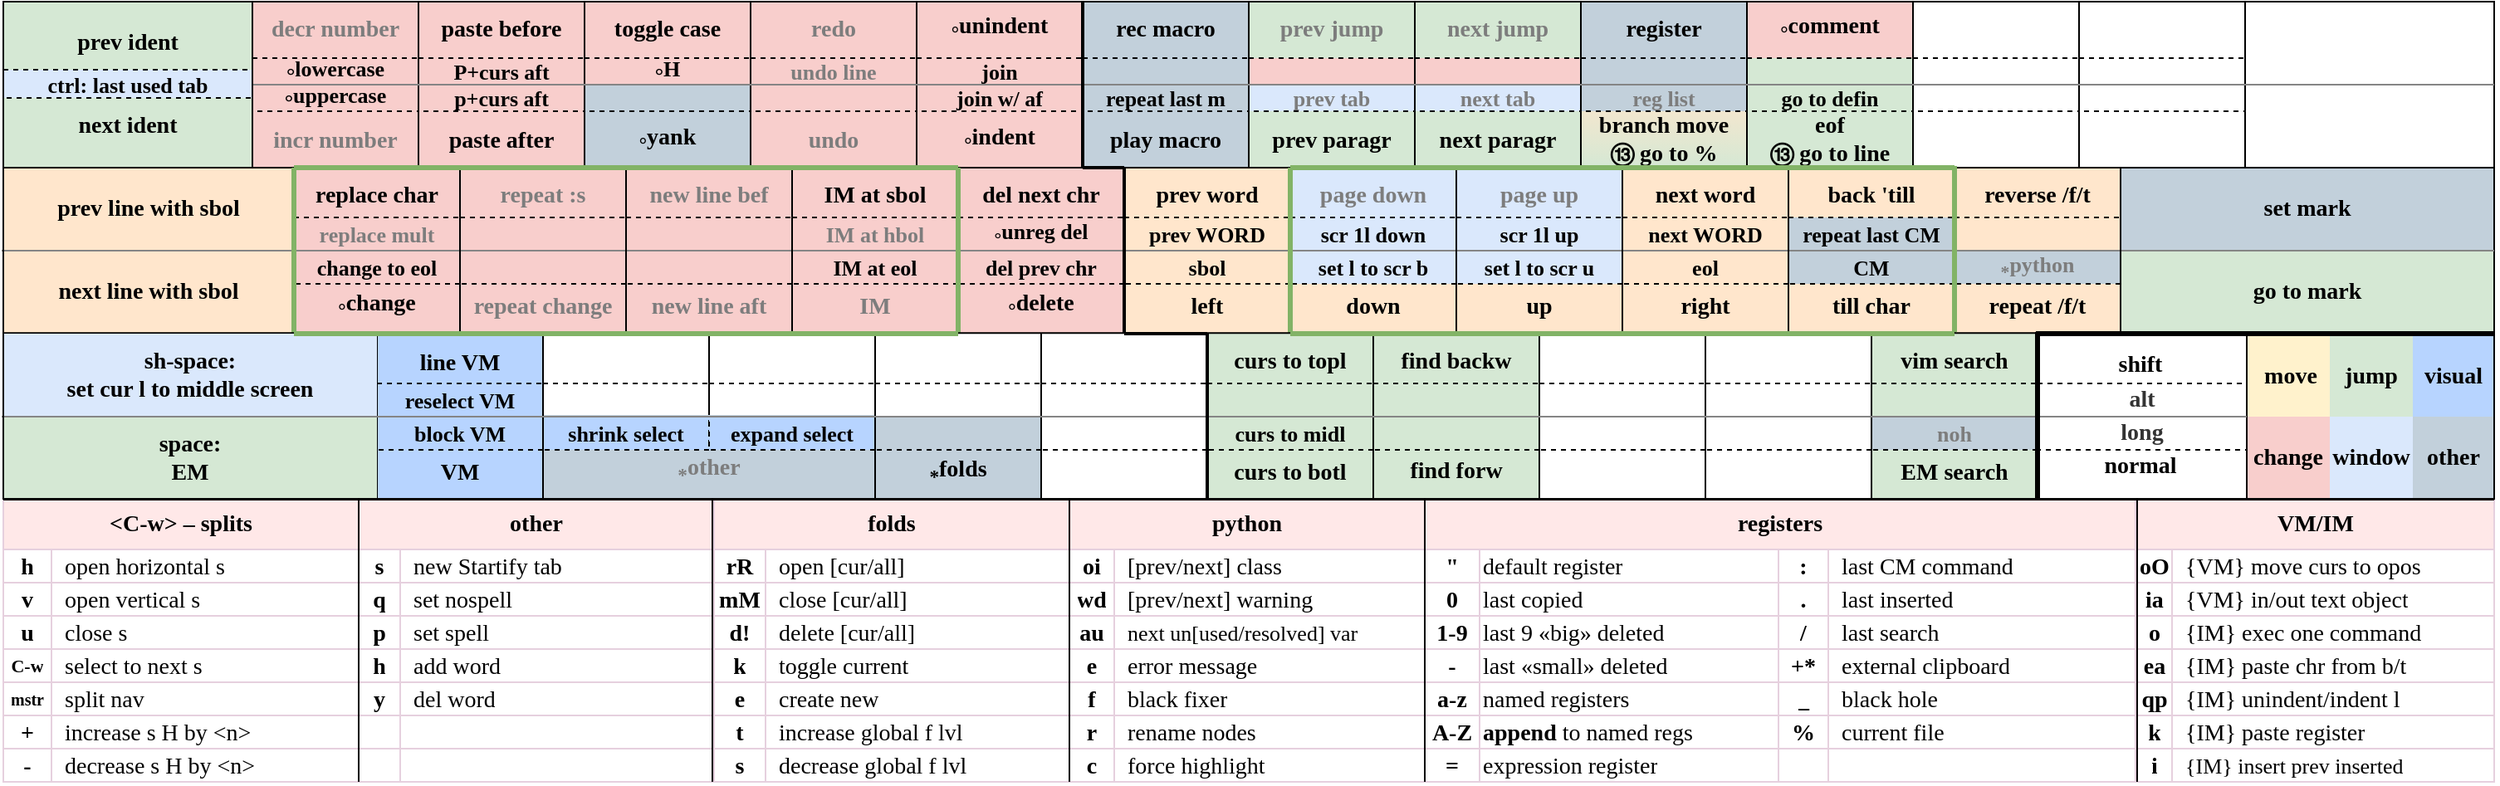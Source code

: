<mxfile version="15.5.5" type="device"><diagram id="JBOeTAjtFibPsP7cmS96" name="Page-1"><mxGraphModel dx="1422" dy="791" grid="1" gridSize="10" guides="1" tooltips="1" connect="1" arrows="1" fold="1" page="1" pageScale="1" pageWidth="827" pageHeight="1169" math="0" shadow="0"><root><mxCell id="0"/><mxCell id="1" parent="0"/><mxCell id="7uXQrgNepp-OzBL5ExT0-256" value="" style="rounded=0;whiteSpace=wrap;html=1;" parent="1" vertex="1"><mxGeometry x="1" y="1" width="1500" height="300" as="geometry"/></mxCell><mxCell id="7uXQrgNepp-OzBL5ExT0-257" value="&lt;br&gt;&lt;div&gt;left&lt;/div&gt;" style="text;html=1;align=center;verticalAlign=middle;whiteSpace=wrap;rounded=0;fontFamily=Consolas;fontSize=14;fontStyle=1;spacingTop=0;fillColor=#ffe6cc;" parent="1" vertex="1"><mxGeometry x="676" y="151" width="100" height="50" as="geometry"/></mxCell><mxCell id="7uXQrgNepp-OzBL5ExT0-258" value="&lt;div&gt;&lt;br&gt;&lt;/div&gt;&lt;div style=&quot;font-size: 14px&quot;&gt;down&lt;/div&gt;" style="text;html=1;align=center;verticalAlign=middle;whiteSpace=wrap;rounded=0;fontFamily=Consolas;fontSize=14;fontStyle=1;spacingTop=0;fillColor=#ffe6cc;" parent="1" vertex="1"><mxGeometry x="776" y="151" width="100" height="50" as="geometry"/></mxCell><mxCell id="7uXQrgNepp-OzBL5ExT0-259" value="&lt;br&gt;&lt;div&gt;up&lt;/div&gt;" style="text;html=1;align=center;verticalAlign=middle;whiteSpace=wrap;rounded=0;fontFamily=Consolas;fontSize=14;fontStyle=1;spacingTop=0;fillColor=#ffe6cc;" parent="1" vertex="1"><mxGeometry x="876" y="151" width="100" height="50" as="geometry"/></mxCell><mxCell id="7uXQrgNepp-OzBL5ExT0-260" value="&lt;br&gt;&lt;div&gt;right&lt;/div&gt;" style="text;html=1;align=center;verticalAlign=middle;whiteSpace=wrap;rounded=0;fontFamily=Consolas;fontSize=14;fontStyle=1;spacingTop=0;fillColor=#ffe6cc;" parent="1" vertex="1"><mxGeometry x="976" y="151" width="100" height="50" as="geometry"/></mxCell><mxCell id="7uXQrgNepp-OzBL5ExT0-261" value="&lt;br&gt;&lt;div&gt;repeat /f/t&lt;/div&gt;" style="text;html=1;align=center;verticalAlign=middle;whiteSpace=wrap;rounded=0;fontFamily=Consolas;fontSize=14;fontStyle=1;spacingTop=0;fillColor=#FFE6CC;" parent="1" vertex="1"><mxGeometry x="1176" y="151" width="100" height="50" as="geometry"/></mxCell><mxCell id="7uXQrgNepp-OzBL5ExT0-262" value="&lt;div&gt;page down&lt;/div&gt;&lt;div&gt;&lt;br&gt;&lt;/div&gt;" style="text;html=1;align=center;verticalAlign=middle;whiteSpace=wrap;rounded=0;fontFamily=Consolas;fontSize=14;fontStyle=1;spacingBottom=0;fillColor=#DAE8FC;fontColor=#7D7D7D;" parent="1" vertex="1"><mxGeometry x="776" y="101" width="100" height="50" as="geometry"/></mxCell><mxCell id="7uXQrgNepp-OzBL5ExT0-263" value="&lt;div&gt;page up&lt;/div&gt;&lt;div&gt;&lt;br&gt;&lt;/div&gt;" style="text;html=1;align=center;verticalAlign=middle;whiteSpace=wrap;rounded=0;fontFamily=Consolas;fontSize=14;fontStyle=1;spacingBottom=0;fillColor=#DAE8FC;fontColor=#7D7D7D;" parent="1" vertex="1"><mxGeometry x="876" y="101" width="100" height="50" as="geometry"/></mxCell><mxCell id="7uXQrgNepp-OzBL5ExT0-264" value="&lt;div&gt;reverse /f/t&lt;/div&gt;&lt;div&gt;&lt;br&gt;&lt;/div&gt;" style="text;html=1;align=center;verticalAlign=middle;whiteSpace=wrap;rounded=0;fontFamily=Consolas;fontSize=14;fontStyle=1;glass=0;shadow=0;sketch=0;spacingBottom=0;fillColor=#FFE6CC;" parent="1" vertex="1"><mxGeometry x="1176" y="101" width="100" height="50" as="geometry"/></mxCell><mxCell id="7uXQrgNepp-OzBL5ExT0-265" value="&lt;div&gt;&lt;br&gt;&lt;/div&gt;&lt;div&gt;&lt;sub&gt;°&lt;/sub&gt;change&lt;/div&gt;" style="text;html=1;align=center;verticalAlign=middle;whiteSpace=wrap;rounded=0;fontFamily=Consolas;fontSize=14;fontStyle=1;fillColor=#F8CECC;" parent="1" vertex="1"><mxGeometry x="176" y="151" width="100" height="50" as="geometry"/></mxCell><mxCell id="7uXQrgNepp-OzBL5ExT0-266" value="&lt;div&gt;&lt;br&gt;&lt;/div&gt;&lt;div&gt;EM search&lt;/div&gt;" style="text;html=1;align=center;verticalAlign=middle;whiteSpace=wrap;rounded=0;fontFamily=Consolas;fontSize=14;fontStyle=1;fillColor=#D5E8D4;" parent="1" vertex="1"><mxGeometry x="1126" y="251" width="100" height="50" as="geometry"/></mxCell><mxCell id="7uXQrgNepp-OzBL5ExT0-267" value="&lt;div&gt;vim search&lt;/div&gt;&lt;div&gt;&lt;br&gt;&lt;/div&gt;" style="text;html=1;align=center;verticalAlign=middle;whiteSpace=wrap;rounded=0;fontFamily=Consolas;fontSize=14;fontStyle=1;fillColor=#D5E8D4;" parent="1" vertex="1"><mxGeometry x="1126" y="201" width="100" height="50" as="geometry"/></mxCell><mxCell id="7uXQrgNepp-OzBL5ExT0-268" value="&lt;br&gt;IM" style="text;html=1;align=center;verticalAlign=middle;whiteSpace=wrap;rounded=0;fontFamily=Consolas;fontSize=14;fontStyle=1;spacingTop=0;fillColor=#F8CECC;fontColor=#7D7D7D;" parent="1" vertex="1"><mxGeometry x="476" y="151" width="100" height="50" as="geometry"/></mxCell><mxCell id="7uXQrgNepp-OzBL5ExT0-269" value="&lt;div&gt;back 'till&lt;/div&gt;&lt;div&gt;&lt;br&gt;&lt;/div&gt;" style="text;html=1;align=center;verticalAlign=middle;whiteSpace=wrap;rounded=0;fontFamily=Consolas;fontSize=14;fontStyle=1;fillColor=#ffe6cc;spacingBottom=0;" parent="1" vertex="1"><mxGeometry x="1076" y="101" width="100" height="50" as="geometry"/></mxCell><mxCell id="7uXQrgNepp-OzBL5ExT0-270" value="&lt;div&gt;del next chr&lt;/div&gt;&lt;div&gt;&lt;br&gt;&lt;/div&gt;" style="text;html=1;align=center;verticalAlign=middle;whiteSpace=wrap;rounded=0;fontFamily=Consolas;fontSize=14;fontStyle=1;spacingBottom=0;fillColor=#F8CECC;" parent="1" vertex="1"><mxGeometry x="576" y="101" width="100" height="50" as="geometry"/></mxCell><mxCell id="7uXQrgNepp-OzBL5ExT0-271" value="&lt;div&gt;&lt;br&gt;&lt;/div&gt;&lt;div&gt;undo&lt;/div&gt;" style="text;html=1;align=center;verticalAlign=middle;whiteSpace=wrap;rounded=0;fontFamily=Consolas;fontSize=14;fontStyle=1;fillColor=#F8CECC;fontColor=#7D7D7D;" parent="1" vertex="1"><mxGeometry x="451" y="51" width="100" height="50" as="geometry"/></mxCell><mxCell id="7uXQrgNepp-OzBL5ExT0-272" value="&lt;div&gt;redo&lt;/div&gt;&lt;div&gt;&lt;br&gt;&lt;/div&gt;" style="text;html=1;align=center;verticalAlign=middle;whiteSpace=wrap;rounded=0;fontFamily=Consolas;fontSize=14;fontStyle=1;fillColor=#F8CECC;fontColor=#7D7D7D;" parent="1" vertex="1"><mxGeometry x="451" y="1" width="100" height="50" as="geometry"/></mxCell><mxCell id="7uXQrgNepp-OzBL5ExT0-273" value="&lt;div&gt;&lt;br&gt;&lt;/div&gt;&lt;div&gt;till char&lt;/div&gt;" style="text;html=1;align=center;verticalAlign=middle;whiteSpace=wrap;rounded=0;fontFamily=Consolas;fontSize=14;fontStyle=1;fillColor=#ffe6cc;spacingTop=0;" parent="1" vertex="1"><mxGeometry x="1076" y="151" width="100" height="50" as="geometry"/></mxCell><mxCell id="7uXQrgNepp-OzBL5ExT0-274" value="&lt;br&gt;&lt;div&gt;play macro&lt;/div&gt;" style="text;html=1;align=center;verticalAlign=middle;whiteSpace=wrap;rounded=0;fontFamily=Consolas;fontSize=14;fontStyle=1;spacingLeft=0;fillColor=#C2D0DB;" parent="1" vertex="1"><mxGeometry x="651" y="51" width="100" height="50" as="geometry"/></mxCell><mxCell id="7uXQrgNepp-OzBL5ExT0-275" value="&lt;div&gt;line VM&lt;/div&gt;&lt;div&gt;&lt;br&gt;&lt;/div&gt;" style="text;html=1;align=center;verticalAlign=middle;whiteSpace=wrap;rounded=0;fontFamily=Consolas;fontSize=14;fontStyle=1;spacingBottom=0;spacingTop=0;fillColor=#B7D4FF;" parent="1" vertex="1"><mxGeometry x="226" y="202" width="100" height="50" as="geometry"/></mxCell><mxCell id="7uXQrgNepp-OzBL5ExT0-276" value="" style="endArrow=none;html=1;strokeColor=#000000;" parent="1" edge="1"><mxGeometry width="50" height="50" relative="1" as="geometry"><mxPoint x="176" y="101" as="sourcePoint"/><mxPoint x="176" y="201" as="targetPoint"/></mxGeometry></mxCell><mxCell id="7uXQrgNepp-OzBL5ExT0-277" value="" style="endArrow=none;html=1;strokeColor=#000000;" parent="1" edge="1"><mxGeometry width="50" height="50" relative="1" as="geometry"><mxPoint x="576" y="101" as="sourcePoint"/><mxPoint x="576" y="201" as="targetPoint"/></mxGeometry></mxCell><mxCell id="7uXQrgNepp-OzBL5ExT0-278" value="" style="endArrow=none;html=1;strokeColor=#000000;" parent="1" edge="1"><mxGeometry width="50" height="50" relative="1" as="geometry"><mxPoint x="776" y="101" as="sourcePoint"/><mxPoint x="776" y="201" as="targetPoint"/></mxGeometry></mxCell><mxCell id="7uXQrgNepp-OzBL5ExT0-279" value="" style="endArrow=none;html=1;strokeColor=#000000;" parent="1" edge="1"><mxGeometry width="50" height="50" relative="1" as="geometry"><mxPoint x="1176" y="101" as="sourcePoint"/><mxPoint x="1176" y="201" as="targetPoint"/></mxGeometry></mxCell><mxCell id="7uXQrgNepp-OzBL5ExT0-280" value="" style="endArrow=none;html=1;strokeColor=#000000;" parent="1" edge="1"><mxGeometry width="50" height="50" relative="1" as="geometry"><mxPoint x="1276" y="101" as="sourcePoint"/><mxPoint x="1276" y="201" as="targetPoint"/></mxGeometry></mxCell><mxCell id="7uXQrgNepp-OzBL5ExT0-281" value="" style="endArrow=none;html=1;strokeColor=#000000;" parent="1" edge="1"><mxGeometry width="50" height="50" relative="1" as="geometry"><mxPoint x="1226" y="201" as="sourcePoint"/><mxPoint x="1226" y="301" as="targetPoint"/></mxGeometry></mxCell><mxCell id="7uXQrgNepp-OzBL5ExT0-283" value="" style="endArrow=none;html=1;strokeColor=#858585;strokeWidth=1;" parent="1" edge="1"><mxGeometry width="50" height="50" relative="1" as="geometry"><mxPoint x="176" y="151" as="sourcePoint"/><mxPoint x="176" y="151" as="targetPoint"/></mxGeometry></mxCell><mxCell id="7uXQrgNepp-OzBL5ExT0-284" value="" style="endArrow=none;html=1;strokeColor=#858585;strokeWidth=1;" parent="1" edge="1"><mxGeometry width="50" height="50" relative="1" as="geometry"><mxPoint x="276" y="151" as="sourcePoint"/><mxPoint x="276" y="151" as="targetPoint"/></mxGeometry></mxCell><mxCell id="7uXQrgNepp-OzBL5ExT0-285" value="" style="endArrow=none;html=1;strokeColor=#858585;strokeWidth=1;" parent="1" edge="1"><mxGeometry width="50" height="50" relative="1" as="geometry"><mxPoint x="376" y="151" as="sourcePoint"/><mxPoint x="376" y="151" as="targetPoint"/></mxGeometry></mxCell><mxCell id="7uXQrgNepp-OzBL5ExT0-286" value="" style="endArrow=none;html=1;strokeColor=#858585;strokeWidth=1;" parent="1" target="7uXQrgNepp-OzBL5ExT0-457" edge="1"><mxGeometry width="50" height="50" relative="1" as="geometry"><mxPoint x="776" y="151" as="sourcePoint"/><mxPoint x="1276" y="151" as="targetPoint"/></mxGeometry></mxCell><mxCell id="7uXQrgNepp-OzBL5ExT0-287" value="" style="endArrow=none;html=1;strokeColor=#858585;strokeWidth=1;" parent="1" source="7uXQrgNepp-OzBL5ExT0-457" target="7uXQrgNepp-OzBL5ExT0-456" edge="1"><mxGeometry width="50" height="50" relative="1" as="geometry"><mxPoint x="876" y="151" as="sourcePoint"/><mxPoint x="1276" y="151" as="targetPoint"/></mxGeometry></mxCell><mxCell id="7uXQrgNepp-OzBL5ExT0-288" value="" style="endArrow=none;html=1;strokeColor=#858585;strokeWidth=1;" parent="1" source="7uXQrgNepp-OzBL5ExT0-456" edge="1"><mxGeometry width="50" height="50" relative="1" as="geometry"><mxPoint x="976" y="151" as="sourcePoint"/><mxPoint x="976" y="151" as="targetPoint"/></mxGeometry></mxCell><mxCell id="7uXQrgNepp-OzBL5ExT0-289" value="normal" style="text;html=1;align=center;verticalAlign=middle;whiteSpace=wrap;rounded=0;fontFamily=Consolas;fontSize=14;fontStyle=1;spacingTop=10;" parent="1" vertex="1"><mxGeometry x="1226" y="251" width="124" height="49" as="geometry"/></mxCell><mxCell id="7uXQrgNepp-OzBL5ExT0-290" value="shift" style="text;html=1;align=center;verticalAlign=middle;whiteSpace=wrap;rounded=0;fontFamily=Consolas;fontSize=14;fontStyle=1;spacingBottom=12;" parent="1" vertex="1"><mxGeometry x="1226" y="201" width="124" height="50" as="geometry"/></mxCell><mxCell id="7uXQrgNepp-OzBL5ExT0-291" value="alt" style="text;html=1;align=center;verticalAlign=middle;whiteSpace=wrap;rounded=0;fontFamily=Consolas;fontSize=14;fontStyle=1;dashed=1;fontColor=#333333;strokeColor=#000000;labelBackgroundColor=none;" parent="1" vertex="1"><mxGeometry x="1226" y="231" width="126" height="20" as="geometry"/></mxCell><mxCell id="7uXQrgNepp-OzBL5ExT0-293" value="&lt;div&gt;prev line with sbol&lt;/div&gt;" style="text;html=1;align=center;verticalAlign=middle;whiteSpace=wrap;rounded=0;fontFamily=Consolas;fontSize=14;fontStyle=1;spacingTop=0;spacingBottom=0;fillColor=#FFE6CC;" parent="1" vertex="1"><mxGeometry x="1" y="101" width="175" height="50" as="geometry"/></mxCell><mxCell id="7uXQrgNepp-OzBL5ExT0-294" value="&lt;div&gt;prev ident&lt;/div&gt;" style="text;html=1;align=center;verticalAlign=middle;whiteSpace=wrap;rounded=0;fontFamily=Consolas;fontSize=14;fontStyle=1;spacingLeft=0;spacingBottom=0;fillColor=#D5E8D4;" parent="1" vertex="1"><mxGeometry x="1" y="1" width="150" height="50" as="geometry"/></mxCell><mxCell id="7uXQrgNepp-OzBL5ExT0-295" value="next ident" style="text;html=1;align=center;verticalAlign=middle;whiteSpace=wrap;rounded=0;fontFamily=Consolas;fontSize=14;fontStyle=1;spacingLeft=0;spacingBottom=0;fillColor=#D5E8D4;spacingTop=0;" parent="1" vertex="1"><mxGeometry x="1" y="51" width="150" height="50" as="geometry"/></mxCell><mxCell id="7uXQrgNepp-OzBL5ExT0-296" value="go to mark" style="text;html=1;align=center;verticalAlign=middle;whiteSpace=wrap;rounded=0;fontFamily=Consolas;fontSize=14;fontStyle=1;fillColor=#D5E8D4;spacingTop=0;" parent="1" vertex="1"><mxGeometry x="1276" y="151" width="225" height="50" as="geometry"/></mxCell><mxCell id="7uXQrgNepp-OzBL5ExT0-297" value="&lt;div&gt;rec macro&lt;/div&gt;&lt;div&gt;&lt;br&gt;&lt;/div&gt;" style="text;html=1;align=center;verticalAlign=middle;whiteSpace=wrap;rounded=0;fontFamily=Consolas;fontSize=14;fontStyle=1;spacingLeft=0;fillColor=#C2D0DB;" parent="1" vertex="1"><mxGeometry x="651" y="1" width="100" height="50" as="geometry"/></mxCell><mxCell id="7uXQrgNepp-OzBL5ExT0-298" value="&lt;br&gt;&lt;div&gt;&lt;sub&gt;°&lt;/sub&gt;yank&lt;/div&gt;" style="text;html=1;align=center;verticalAlign=middle;whiteSpace=wrap;rounded=0;fontFamily=Consolas;fontSize=14;fontStyle=1;fillColor=#C2D0DB;" parent="1" vertex="1"><mxGeometry x="351" y="51" width="100" height="50" as="geometry"/></mxCell><mxCell id="7uXQrgNepp-OzBL5ExT0-299" value="" style="text;html=1;align=center;verticalAlign=middle;whiteSpace=wrap;rounded=0;fontFamily=Consolas;fontSize=14;fontStyle=1;" parent="1" vertex="1"><mxGeometry x="576" y="151" width="100" height="50" as="geometry"/></mxCell><mxCell id="7uXQrgNepp-OzBL5ExT0-300" value="" style="endArrow=none;html=1;strokeColor=#858585;strokeWidth=1;" parent="1" edge="1"><mxGeometry width="50" height="50" relative="1" as="geometry"><mxPoint x="226" y="251" as="sourcePoint"/><mxPoint x="226" y="251" as="targetPoint"/></mxGeometry></mxCell><mxCell id="7uXQrgNepp-OzBL5ExT0-301" value="&lt;div&gt;next line with sbol&lt;/div&gt;" style="text;html=1;align=center;verticalAlign=middle;whiteSpace=wrap;rounded=0;fontFamily=Consolas;fontSize=14;fontStyle=1;spacingLeft=0;spacingBottom=0;spacingTop=0;fillColor=#FFE6CC;" parent="1" vertex="1"><mxGeometry x="1" y="151" width="175" height="50" as="geometry"/></mxCell><mxCell id="7uXQrgNepp-OzBL5ExT0-302" value="&lt;br&gt;&lt;div&gt;incr number&lt;/div&gt;" style="text;html=1;align=center;verticalAlign=middle;whiteSpace=wrap;rounded=0;fontFamily=Consolas;fontSize=14;fontStyle=1;spacingTop=0;fillColor=#F8CECC;fontColor=#7D7D7D;" parent="1" vertex="1"><mxGeometry x="151" y="51" width="100" height="50" as="geometry"/></mxCell><mxCell id="7uXQrgNepp-OzBL5ExT0-304" value="&lt;br&gt;&lt;div&gt;&lt;sub&gt;°&lt;/sub&gt;indent&lt;/div&gt;" style="text;html=1;align=center;verticalAlign=middle;whiteSpace=wrap;rounded=0;fontFamily=Consolas;fontSize=14;fontStyle=1;spacingLeft=0;fillColor=#F8CECC;" parent="1" vertex="1"><mxGeometry x="551" y="51" width="100" height="50" as="geometry"/></mxCell><mxCell id="7uXQrgNepp-OzBL5ExT0-305" value="&lt;div&gt;move&lt;br&gt;&lt;/div&gt;" style="text;html=1;fillColor=#fff2cc;align=center;verticalAlign=middle;whiteSpace=wrap;rounded=0;fontFamily=Consolas;fontSize=14;fontStyle=1;spacingLeft=3;" parent="1" vertex="1"><mxGeometry x="1352" y="202" width="50" height="49" as="geometry"/></mxCell><mxCell id="7uXQrgNepp-OzBL5ExT0-306" value="jump" style="text;html=1;align=center;verticalAlign=middle;whiteSpace=wrap;rounded=0;fontFamily=Consolas;fontSize=14;fontStyle=1;fillColor=#D5E8D4;" parent="1" vertex="1"><mxGeometry x="1402" y="202" width="50" height="49" as="geometry"/></mxCell><mxCell id="7uXQrgNepp-OzBL5ExT0-307" value="window" style="text;html=1;align=center;verticalAlign=middle;whiteSpace=wrap;rounded=0;fontFamily=Consolas;fontSize=14;fontStyle=1;glass=0;shadow=0;sketch=0;fillColor=#DAE8FC;" parent="1" vertex="1"><mxGeometry x="1402" y="251" width="50" height="50" as="geometry"/></mxCell><mxCell id="7uXQrgNepp-OzBL5ExT0-308" value="change" style="text;html=1;fillColor=#f8cecc;align=center;verticalAlign=middle;whiteSpace=wrap;rounded=0;fontFamily=Consolas;fontSize=14;fontStyle=1;" parent="1" vertex="1"><mxGeometry x="1352" y="251" width="50" height="50" as="geometry"/></mxCell><mxCell id="7uXQrgNepp-OzBL5ExT0-309" value="visual" style="text;html=1;align=center;verticalAlign=middle;whiteSpace=wrap;rounded=0;fontFamily=Consolas;fontSize=14;fontStyle=1;fillColor=#B7D4FF;" parent="1" vertex="1"><mxGeometry x="1452" y="202" width="49" height="49" as="geometry"/></mxCell><mxCell id="7uXQrgNepp-OzBL5ExT0-310" value="other" style="text;html=1;align=center;verticalAlign=middle;whiteSpace=wrap;rounded=0;fontFamily=Consolas;fontSize=14;fontStyle=1;glass=0;shadow=0;sketch=0;fillColor=#C2D0DB;" parent="1" vertex="1"><mxGeometry x="1452" y="251" width="49" height="50" as="geometry"/></mxCell><mxCell id="7uXQrgNepp-OzBL5ExT0-311" value="&lt;br&gt;&lt;div&gt;paste after&lt;/div&gt;" style="text;html=1;align=center;verticalAlign=middle;whiteSpace=wrap;rounded=0;fontFamily=Consolas;fontSize=14;fontStyle=1;spacingTop=0;fillColor=#F8CECC;" parent="1" vertex="1"><mxGeometry x="251" y="51" width="100" height="50" as="geometry"/></mxCell><mxCell id="7uXQrgNepp-OzBL5ExT0-312" value="&lt;br&gt;&lt;div&gt;&lt;sub&gt;*&lt;/sub&gt;folds&lt;/div&gt;" style="text;html=1;align=center;verticalAlign=middle;whiteSpace=wrap;rounded=0;fontFamily=Consolas;fontSize=14;fontStyle=1;fillColor=#C2D0DB;" parent="1" vertex="1"><mxGeometry x="526" y="251" width="100" height="50" as="geometry"/></mxCell><mxCell id="7uXQrgNepp-OzBL5ExT0-313" value="&lt;br&gt;&lt;div&gt;curs to botl&lt;/div&gt;" style="text;html=1;align=center;verticalAlign=middle;whiteSpace=wrap;rounded=0;fontFamily=Consolas;fontSize=14;fontStyle=1;spacingTop=0;fillColor=#D5E8D4;" parent="1" vertex="1"><mxGeometry x="726" y="251" width="100" height="50" as="geometry"/></mxCell><mxCell id="7uXQrgNepp-OzBL5ExT0-314" value="&lt;div&gt;curs to topl&lt;/div&gt;&lt;div&gt;&lt;br&gt;&lt;/div&gt;" style="text;html=1;align=center;verticalAlign=middle;whiteSpace=wrap;rounded=0;fontFamily=Consolas;fontSize=14;fontStyle=1;spacingTop=0;fillColor=#D5E8D4;" parent="1" vertex="1"><mxGeometry x="726" y="201" width="100" height="50" as="geometry"/></mxCell><mxCell id="7uXQrgNepp-OzBL5ExT0-316" value="&lt;br&gt;&lt;div&gt;VM&lt;/div&gt;" style="text;html=1;align=center;verticalAlign=middle;whiteSpace=wrap;rounded=0;fontFamily=Consolas;fontSize=14;fontStyle=1;spacingBottom=0;spacingTop=0;fillColor=#B7D4FF;" parent="1" vertex="1"><mxGeometry x="226" y="251" width="100" height="50" as="geometry"/></mxCell><mxCell id="7uXQrgNepp-OzBL5ExT0-319" value="&lt;div&gt;&lt;br&gt;&lt;/div&gt;&lt;div&gt;eof&lt;/div&gt;&lt;div&gt;⑬ go to line&lt;br&gt;&lt;/div&gt;" style="text;html=1;align=center;verticalAlign=middle;whiteSpace=wrap;rounded=0;fontFamily=Consolas;fontSize=14;fontStyle=1;spacingBottom=0;spacingTop=0;fillColor=#D5E8D4;" parent="1" vertex="1"><mxGeometry x="1051" y="51" width="100" height="50" as="geometry"/></mxCell><mxCell id="7uXQrgNepp-OzBL5ExT0-320" value="&lt;div&gt;&lt;sub&gt;°&lt;/sub&gt;comment&lt;/div&gt;&lt;div&gt;&lt;br&gt;&lt;/div&gt;" style="text;html=1;align=center;verticalAlign=middle;whiteSpace=wrap;rounded=0;fontFamily=Consolas;fontSize=14;fontStyle=1;spacingBottom=0;spacingTop=0;fillColor=#F8CECC;" parent="1" vertex="1"><mxGeometry x="1051" y="1" width="100" height="50" as="geometry"/></mxCell><mxCell id="7uXQrgNepp-OzBL5ExT0-322" value="&lt;br&gt;&lt;div&gt;prev paragr&lt;br&gt;&lt;/div&gt;" style="text;html=1;align=center;verticalAlign=middle;whiteSpace=wrap;rounded=0;fontFamily=Consolas;fontSize=14;fontStyle=1;spacingTop=0;fillColor=#D5E8D4;" parent="1" vertex="1"><mxGeometry x="751" y="51" width="100" height="50" as="geometry"/></mxCell><mxCell id="7uXQrgNepp-OzBL5ExT0-323" value="&lt;br&gt;&lt;div&gt;next paragr&lt;br&gt;&lt;/div&gt;" style="text;html=1;align=center;verticalAlign=middle;whiteSpace=wrap;rounded=0;fontFamily=Consolas;fontSize=14;fontStyle=1;spacingTop=0;fillColor=#D5E8D4;" parent="1" vertex="1"><mxGeometry x="851" y="51" width="100" height="50" as="geometry"/></mxCell><mxCell id="7uXQrgNepp-OzBL5ExT0-324" value="&lt;div&gt;&lt;br&gt;&lt;/div&gt;&lt;div&gt;branch move&lt;/div&gt;&lt;div&gt;⑬ go to %&lt;br&gt;&lt;/div&gt;" style="text;html=1;align=center;verticalAlign=middle;whiteSpace=wrap;rounded=0;fontFamily=Consolas;fontSize=14;fontStyle=1;fillColor=#D5E8D4;gradientColor=#FFE6CC;gradientDirection=north;" parent="1" vertex="1"><mxGeometry x="951" y="51" width="100" height="50" as="geometry"/></mxCell><mxCell id="7uXQrgNepp-OzBL5ExT0-327" value="&lt;div&gt;replace char&lt;/div&gt;&lt;div&gt;&lt;br&gt;&lt;/div&gt;" style="text;html=1;align=center;verticalAlign=middle;whiteSpace=wrap;rounded=0;fontFamily=Consolas;fontSize=14;fontStyle=1;fillColor=#F8CECC;" parent="1" vertex="1"><mxGeometry x="176" y="101" width="100" height="50" as="geometry"/></mxCell><mxCell id="7uXQrgNepp-OzBL5ExT0-328" value="&lt;div&gt;&lt;br&gt;&lt;/div&gt;&lt;div&gt;new line aft&lt;br&gt;&lt;/div&gt;" style="text;html=1;align=center;verticalAlign=middle;whiteSpace=wrap;rounded=0;fontFamily=Consolas;fontSize=14;fontStyle=1;fillColor=#F8CECC;fontColor=#7D7D7D;" parent="1" vertex="1"><mxGeometry x="376" y="151" width="100" height="50" as="geometry"/></mxCell><mxCell id="7uXQrgNepp-OzBL5ExT0-329" value="&lt;div&gt;register&lt;/div&gt;&lt;div&gt;&lt;br&gt;&lt;/div&gt;" style="text;html=1;align=center;verticalAlign=middle;whiteSpace=wrap;rounded=0;fontFamily=Consolas;fontSize=14;fontStyle=1;spacingTop=0;fillColor=#C2D0DB;" parent="1" vertex="1"><mxGeometry x="951" y="1" width="100" height="50" as="geometry"/></mxCell><mxCell id="7uXQrgNepp-OzBL5ExT0-330" value="set mark" style="text;html=1;align=center;verticalAlign=middle;whiteSpace=wrap;rounded=0;fontFamily=Consolas;fontSize=14;fontStyle=1;spacingTop=0;fillColor=#C2D0DB;" parent="1" vertex="1"><mxGeometry x="1276" y="101" width="225" height="50" as="geometry"/></mxCell><mxCell id="7uXQrgNepp-OzBL5ExT0-331" value="&lt;div&gt;&lt;br&gt;&lt;/div&gt;&lt;div&gt;&lt;sub&gt;°&lt;/sub&gt;delete&lt;/div&gt;" style="text;html=1;align=center;verticalAlign=middle;whiteSpace=wrap;rounded=0;fontFamily=Consolas;fontSize=14;fontStyle=1;spacingBottom=0;fillColor=#F8CECC;" parent="1" vertex="1"><mxGeometry x="576" y="151" width="100" height="50" as="geometry"/></mxCell><mxCell id="7uXQrgNepp-OzBL5ExT0-336" value="&lt;br&gt;&lt;div&gt;repeat change&lt;/div&gt;" style="text;html=1;align=center;verticalAlign=middle;whiteSpace=wrap;rounded=0;fontFamily=Consolas;fontSize=14;fontStyle=1;fillColor=#F8CECC;fontColor=#7D7D7D;" parent="1" vertex="1"><mxGeometry x="276" y="151" width="100" height="50" as="geometry"/></mxCell><mxCell id="7uXQrgNepp-OzBL5ExT0-337" value="" style="endArrow=none;html=1;strokeColor=#000000;strokeWidth=2;entryX=0;entryY=0;entryDx=0;entryDy=0;exitX=1;exitY=1;exitDx=0;exitDy=0;" parent="1" source="7uXQrgNepp-OzBL5ExT0-310" edge="1"><mxGeometry width="50" height="50" relative="1" as="geometry"><mxPoint x="686.0" y="111" as="sourcePoint"/><mxPoint x="1" y="301" as="targetPoint"/></mxGeometry></mxCell><mxCell id="7uXQrgNepp-OzBL5ExT0-338" value="&amp;lt;C-w&amp;gt; – splits" style="shape=table;html=1;whiteSpace=wrap;startSize=30;container=1;collapsible=0;childLayout=tableLayout;fixedRows=1;rowLines=0;fontStyle=1;align=center;fontSize=14;fillColor=#FFE8E8;gradientColor=none;fontFamily=Consolas;swimlaneFillColor=#ffffff;strokeColor=#E6D0DE;" parent="1" vertex="1"><mxGeometry x="1" y="301" width="214" height="170" as="geometry"/></mxCell><mxCell id="7uXQrgNepp-OzBL5ExT0-339" value="" style="shape=partialRectangle;html=1;whiteSpace=wrap;collapsible=0;dropTarget=0;pointerEvents=0;fillColor=none;top=0;left=0;bottom=1;right=0;points=[[0,0.5],[1,0.5]];portConstraint=eastwest;fontFamily=Consolas;fontSize=14;strokeColor=#E6D0DE;" parent="7uXQrgNepp-OzBL5ExT0-338" vertex="1"><mxGeometry y="30" width="214" height="20" as="geometry"/></mxCell><mxCell id="7uXQrgNepp-OzBL5ExT0-340" value="h" style="shape=partialRectangle;html=1;whiteSpace=wrap;connectable=0;fillColor=none;top=0;left=0;bottom=0;right=0;overflow=hidden;fontStyle=1;fontFamily=Consolas;fontSize=14;strokeColor=#E6D0DE;" parent="7uXQrgNepp-OzBL5ExT0-339" vertex="1"><mxGeometry width="29" height="20" as="geometry"><mxRectangle width="29" height="20" as="alternateBounds"/></mxGeometry></mxCell><mxCell id="7uXQrgNepp-OzBL5ExT0-341" value="open horizontal s" style="shape=partialRectangle;html=1;whiteSpace=wrap;connectable=0;fillColor=none;top=0;left=0;bottom=0;right=0;align=left;spacingLeft=6;overflow=hidden;fontFamily=Consolas;fontSize=14;strokeColor=#E6D0DE;" parent="7uXQrgNepp-OzBL5ExT0-339" vertex="1"><mxGeometry x="29" width="185" height="20" as="geometry"><mxRectangle width="185" height="20" as="alternateBounds"/></mxGeometry></mxCell><mxCell id="7uXQrgNepp-OzBL5ExT0-342" style="shape=partialRectangle;html=1;whiteSpace=wrap;collapsible=0;dropTarget=0;pointerEvents=0;fillColor=none;top=0;left=0;bottom=1;right=0;points=[[0,0.5],[1,0.5]];portConstraint=eastwest;fontFamily=Consolas;fontSize=14;strokeColor=#E6D0DE;" parent="7uXQrgNepp-OzBL5ExT0-338" vertex="1"><mxGeometry y="50" width="214" height="20" as="geometry"/></mxCell><mxCell id="7uXQrgNepp-OzBL5ExT0-343" value="v" style="shape=partialRectangle;html=1;whiteSpace=wrap;connectable=0;fillColor=none;top=0;left=0;bottom=0;right=0;overflow=hidden;fontFamily=Consolas;fontStyle=1;fontSize=14;strokeColor=#E6D0DE;" parent="7uXQrgNepp-OzBL5ExT0-342" vertex="1"><mxGeometry width="29" height="20" as="geometry"><mxRectangle width="29" height="20" as="alternateBounds"/></mxGeometry></mxCell><mxCell id="7uXQrgNepp-OzBL5ExT0-344" value="open vertical s" style="shape=partialRectangle;html=1;whiteSpace=wrap;connectable=0;fillColor=none;top=0;left=0;bottom=0;right=0;align=left;spacingLeft=6;overflow=hidden;fontFamily=Consolas;fontSize=14;strokeColor=#E6D0DE;" parent="7uXQrgNepp-OzBL5ExT0-342" vertex="1"><mxGeometry x="29" width="185" height="20" as="geometry"><mxRectangle width="185" height="20" as="alternateBounds"/></mxGeometry></mxCell><mxCell id="7uXQrgNepp-OzBL5ExT0-345" style="shape=partialRectangle;html=1;whiteSpace=wrap;collapsible=0;dropTarget=0;pointerEvents=0;fillColor=none;top=0;left=0;bottom=1;right=0;points=[[0,0.5],[1,0.5]];portConstraint=eastwest;fontFamily=Consolas;fontSize=14;strokeColor=#E6D0DE;" parent="7uXQrgNepp-OzBL5ExT0-338" vertex="1"><mxGeometry y="70" width="214" height="20" as="geometry"/></mxCell><mxCell id="7uXQrgNepp-OzBL5ExT0-346" value="u" style="shape=partialRectangle;html=1;whiteSpace=wrap;connectable=0;fillColor=none;top=0;left=0;bottom=0;right=0;overflow=hidden;fontFamily=Consolas;fontStyle=1;fontSize=14;strokeColor=#E6D0DE;" parent="7uXQrgNepp-OzBL5ExT0-345" vertex="1"><mxGeometry width="29" height="20" as="geometry"><mxRectangle width="29" height="20" as="alternateBounds"/></mxGeometry></mxCell><mxCell id="7uXQrgNepp-OzBL5ExT0-347" value="close s" style="shape=partialRectangle;html=1;whiteSpace=wrap;connectable=0;fillColor=none;top=0;left=0;bottom=0;right=0;align=left;spacingLeft=6;overflow=hidden;fontFamily=Consolas;fontSize=14;strokeColor=#E6D0DE;" parent="7uXQrgNepp-OzBL5ExT0-345" vertex="1"><mxGeometry x="29" width="185" height="20" as="geometry"><mxRectangle width="185" height="20" as="alternateBounds"/></mxGeometry></mxCell><mxCell id="7uXQrgNepp-OzBL5ExT0-348" style="shape=partialRectangle;html=1;whiteSpace=wrap;collapsible=0;dropTarget=0;pointerEvents=0;fillColor=none;top=0;left=0;bottom=1;right=0;points=[[0,0.5],[1,0.5]];portConstraint=eastwest;fontFamily=Consolas;fontSize=14;strokeColor=#E6D0DE;" parent="7uXQrgNepp-OzBL5ExT0-338" vertex="1"><mxGeometry y="90" width="214" height="20" as="geometry"/></mxCell><mxCell id="7uXQrgNepp-OzBL5ExT0-349" value="C-w" style="shape=partialRectangle;html=1;whiteSpace=wrap;connectable=0;fillColor=none;top=0;left=0;bottom=0;right=0;overflow=hidden;fontFamily=Consolas;fontStyle=1;fontSize=11;strokeColor=#E6D0DE;" parent="7uXQrgNepp-OzBL5ExT0-348" vertex="1"><mxGeometry width="29" height="20" as="geometry"><mxRectangle width="29" height="20" as="alternateBounds"/></mxGeometry></mxCell><mxCell id="7uXQrgNepp-OzBL5ExT0-350" value="select to next s" style="shape=partialRectangle;html=1;whiteSpace=wrap;connectable=0;fillColor=none;top=0;left=0;bottom=0;right=0;align=left;spacingLeft=6;overflow=hidden;fontFamily=Consolas;fontSize=14;strokeColor=#E6D0DE;" parent="7uXQrgNepp-OzBL5ExT0-348" vertex="1"><mxGeometry x="29" width="185" height="20" as="geometry"><mxRectangle width="185" height="20" as="alternateBounds"/></mxGeometry></mxCell><mxCell id="7uXQrgNepp-OzBL5ExT0-351" style="shape=partialRectangle;html=1;whiteSpace=wrap;collapsible=0;dropTarget=0;pointerEvents=0;fillColor=none;top=0;left=0;bottom=1;right=0;points=[[0,0.5],[1,0.5]];portConstraint=eastwest;fontFamily=Consolas;fontSize=14;strokeColor=#E6D0DE;" parent="7uXQrgNepp-OzBL5ExT0-338" vertex="1"><mxGeometry y="110" width="214" height="20" as="geometry"/></mxCell><mxCell id="7uXQrgNepp-OzBL5ExT0-352" value="mstr" style="shape=partialRectangle;html=1;whiteSpace=wrap;connectable=0;fillColor=none;top=0;left=0;bottom=0;right=0;overflow=hidden;fontFamily=Consolas;fontStyle=1;fontSize=10;strokeColor=#E6D0DE;" parent="7uXQrgNepp-OzBL5ExT0-351" vertex="1"><mxGeometry width="29" height="20" as="geometry"><mxRectangle width="29" height="20" as="alternateBounds"/></mxGeometry></mxCell><mxCell id="7uXQrgNepp-OzBL5ExT0-353" value="split nav" style="shape=partialRectangle;html=1;whiteSpace=wrap;connectable=0;fillColor=none;top=0;left=0;bottom=0;right=0;align=left;spacingLeft=6;overflow=hidden;fontFamily=Consolas;fontSize=14;strokeColor=#E6D0DE;" parent="7uXQrgNepp-OzBL5ExT0-351" vertex="1"><mxGeometry x="29" width="185" height="20" as="geometry"><mxRectangle width="185" height="20" as="alternateBounds"/></mxGeometry></mxCell><mxCell id="7uXQrgNepp-OzBL5ExT0-354" style="shape=partialRectangle;html=1;whiteSpace=wrap;collapsible=0;dropTarget=0;pointerEvents=0;fillColor=none;top=0;left=0;bottom=1;right=0;points=[[0,0.5],[1,0.5]];portConstraint=eastwest;fontFamily=Consolas;fontSize=14;strokeColor=#E6D0DE;" parent="7uXQrgNepp-OzBL5ExT0-338" vertex="1"><mxGeometry y="130" width="214" height="20" as="geometry"/></mxCell><mxCell id="7uXQrgNepp-OzBL5ExT0-355" value="+" style="shape=partialRectangle;html=1;whiteSpace=wrap;connectable=0;fillColor=none;top=0;left=0;bottom=0;right=0;overflow=hidden;fontFamily=Consolas;fontStyle=1;fontSize=14;strokeColor=#E6D0DE;" parent="7uXQrgNepp-OzBL5ExT0-354" vertex="1"><mxGeometry width="29" height="20" as="geometry"><mxRectangle width="29" height="20" as="alternateBounds"/></mxGeometry></mxCell><mxCell id="7uXQrgNepp-OzBL5ExT0-356" value="increase s H by &amp;lt;n&amp;gt;" style="shape=partialRectangle;html=1;whiteSpace=wrap;connectable=0;fillColor=none;top=0;left=0;bottom=0;right=0;align=left;spacingLeft=6;overflow=hidden;fontFamily=Consolas;fontSize=14;strokeColor=#E6D0DE;" parent="7uXQrgNepp-OzBL5ExT0-354" vertex="1"><mxGeometry x="29" width="185" height="20" as="geometry"><mxRectangle width="185" height="20" as="alternateBounds"/></mxGeometry></mxCell><mxCell id="7uXQrgNepp-OzBL5ExT0-357" style="shape=partialRectangle;html=1;whiteSpace=wrap;collapsible=0;dropTarget=0;pointerEvents=0;fillColor=none;top=0;left=0;bottom=1;right=0;points=[[0,0.5],[1,0.5]];portConstraint=eastwest;fontFamily=Consolas;fontSize=14;strokeColor=#E6D0DE;" parent="7uXQrgNepp-OzBL5ExT0-338" vertex="1"><mxGeometry y="150" width="214" height="20" as="geometry"/></mxCell><mxCell id="7uXQrgNepp-OzBL5ExT0-358" value="-" style="shape=partialRectangle;html=1;whiteSpace=wrap;connectable=0;fillColor=none;top=0;left=0;bottom=0;right=0;overflow=hidden;fontFamily=Consolas;fontStyle=1;fontSize=14;strokeColor=#E6D0DE;" parent="7uXQrgNepp-OzBL5ExT0-357" vertex="1"><mxGeometry width="29" height="20" as="geometry"><mxRectangle width="29" height="20" as="alternateBounds"/></mxGeometry></mxCell><mxCell id="7uXQrgNepp-OzBL5ExT0-359" value="decrease s H by &amp;lt;n&amp;gt;" style="shape=partialRectangle;html=1;whiteSpace=wrap;connectable=0;fillColor=none;top=0;left=0;bottom=0;right=0;align=left;spacingLeft=6;overflow=hidden;fontFamily=Consolas;fontSize=14;strokeColor=#E6D0DE;" parent="7uXQrgNepp-OzBL5ExT0-357" vertex="1"><mxGeometry x="29" width="185" height="20" as="geometry"><mxRectangle width="185" height="20" as="alternateBounds"/></mxGeometry></mxCell><mxCell id="7uXQrgNepp-OzBL5ExT0-360" value="python" style="shape=table;html=1;whiteSpace=wrap;startSize=30;container=1;collapsible=0;childLayout=tableLayout;fixedRows=1;rowLines=0;fontStyle=1;align=center;fontSize=14;fillColor=#FFE8E8;gradientColor=none;fontFamily=Consolas;swimlaneFillColor=#ffffff;strokeColor=#E6D0DE;" parent="1" vertex="1"><mxGeometry x="643" y="301" width="214" height="170" as="geometry"/></mxCell><mxCell id="7uXQrgNepp-OzBL5ExT0-361" value="" style="shape=partialRectangle;html=1;whiteSpace=wrap;collapsible=0;dropTarget=0;pointerEvents=0;fillColor=none;top=0;left=0;bottom=1;right=0;points=[[0,0.5],[1,0.5]];portConstraint=eastwest;fontFamily=Consolas;fontSize=14;strokeColor=#E6D0DE;" parent="7uXQrgNepp-OzBL5ExT0-360" vertex="1"><mxGeometry y="30" width="214" height="20" as="geometry"/></mxCell><mxCell id="7uXQrgNepp-OzBL5ExT0-362" value="oi" style="shape=partialRectangle;html=1;whiteSpace=wrap;connectable=0;fillColor=none;top=0;left=0;bottom=0;right=0;overflow=hidden;fontStyle=1;fontFamily=Consolas;fontSize=14;strokeColor=#E6D0DE;" parent="7uXQrgNepp-OzBL5ExT0-361" vertex="1"><mxGeometry width="27" height="20" as="geometry"><mxRectangle width="27" height="20" as="alternateBounds"/></mxGeometry></mxCell><mxCell id="7uXQrgNepp-OzBL5ExT0-363" value="[prev/next] class" style="shape=partialRectangle;html=1;whiteSpace=wrap;connectable=0;fillColor=none;top=0;left=0;bottom=0;right=0;align=left;spacingLeft=6;overflow=hidden;fontFamily=Consolas;fontSize=14;strokeColor=#E6D0DE;" parent="7uXQrgNepp-OzBL5ExT0-361" vertex="1"><mxGeometry x="27" width="187" height="20" as="geometry"><mxRectangle width="187" height="20" as="alternateBounds"/></mxGeometry></mxCell><mxCell id="7uXQrgNepp-OzBL5ExT0-364" style="shape=partialRectangle;html=1;whiteSpace=wrap;collapsible=0;dropTarget=0;pointerEvents=0;fillColor=none;top=0;left=0;bottom=1;right=0;points=[[0,0.5],[1,0.5]];portConstraint=eastwest;fontFamily=Consolas;fontSize=14;strokeColor=#E6D0DE;" parent="7uXQrgNepp-OzBL5ExT0-360" vertex="1"><mxGeometry y="50" width="214" height="20" as="geometry"/></mxCell><mxCell id="7uXQrgNepp-OzBL5ExT0-365" value="wd" style="shape=partialRectangle;html=1;whiteSpace=wrap;connectable=0;fillColor=none;top=0;left=0;bottom=0;right=0;overflow=hidden;fontFamily=Consolas;fontStyle=1;fontSize=14;strokeColor=#E6D0DE;" parent="7uXQrgNepp-OzBL5ExT0-364" vertex="1"><mxGeometry width="27" height="20" as="geometry"><mxRectangle width="27" height="20" as="alternateBounds"/></mxGeometry></mxCell><mxCell id="7uXQrgNepp-OzBL5ExT0-366" value="[prev/next] warning" style="shape=partialRectangle;html=1;whiteSpace=wrap;connectable=0;fillColor=none;top=0;left=0;bottom=0;right=0;align=left;spacingLeft=6;overflow=hidden;fontFamily=Consolas;fontSize=14;strokeColor=#E6D0DE;" parent="7uXQrgNepp-OzBL5ExT0-364" vertex="1"><mxGeometry x="27" width="187" height="20" as="geometry"><mxRectangle width="187" height="20" as="alternateBounds"/></mxGeometry></mxCell><mxCell id="7uXQrgNepp-OzBL5ExT0-367" style="shape=partialRectangle;html=1;whiteSpace=wrap;collapsible=0;dropTarget=0;pointerEvents=0;fillColor=none;top=0;left=0;bottom=1;right=0;points=[[0,0.5],[1,0.5]];portConstraint=eastwest;fontFamily=Consolas;fontSize=14;strokeColor=#E6D0DE;" parent="7uXQrgNepp-OzBL5ExT0-360" vertex="1"><mxGeometry y="70" width="214" height="20" as="geometry"/></mxCell><mxCell id="7uXQrgNepp-OzBL5ExT0-368" value="au" style="shape=partialRectangle;html=1;whiteSpace=wrap;connectable=0;fillColor=none;top=0;left=0;bottom=0;right=0;overflow=hidden;fontFamily=Consolas;fontStyle=1;fontSize=14;strokeColor=#E6D0DE;" parent="7uXQrgNepp-OzBL5ExT0-367" vertex="1"><mxGeometry width="27" height="20" as="geometry"><mxRectangle width="27" height="20" as="alternateBounds"/></mxGeometry></mxCell><mxCell id="7uXQrgNepp-OzBL5ExT0-369" value="next un[used/resolved] var" style="shape=partialRectangle;html=1;whiteSpace=wrap;connectable=0;fillColor=none;top=0;left=0;bottom=0;right=0;align=left;spacingLeft=6;overflow=hidden;fontFamily=Consolas;fontSize=13;strokeColor=#E6D0DE;" parent="7uXQrgNepp-OzBL5ExT0-367" vertex="1"><mxGeometry x="27" width="187" height="20" as="geometry"><mxRectangle width="187" height="20" as="alternateBounds"/></mxGeometry></mxCell><mxCell id="7uXQrgNepp-OzBL5ExT0-370" style="shape=partialRectangle;html=1;whiteSpace=wrap;collapsible=0;dropTarget=0;pointerEvents=0;fillColor=none;top=0;left=0;bottom=1;right=0;points=[[0,0.5],[1,0.5]];portConstraint=eastwest;fontFamily=Consolas;fontSize=14;strokeColor=#E6D0DE;" parent="7uXQrgNepp-OzBL5ExT0-360" vertex="1"><mxGeometry y="90" width="214" height="20" as="geometry"/></mxCell><mxCell id="7uXQrgNepp-OzBL5ExT0-371" value="e" style="shape=partialRectangle;html=1;whiteSpace=wrap;connectable=0;fillColor=none;top=0;left=0;bottom=0;right=0;overflow=hidden;fontFamily=Consolas;fontStyle=1;fontSize=14;strokeColor=#E6D0DE;" parent="7uXQrgNepp-OzBL5ExT0-370" vertex="1"><mxGeometry width="27" height="20" as="geometry"><mxRectangle width="27" height="20" as="alternateBounds"/></mxGeometry></mxCell><mxCell id="7uXQrgNepp-OzBL5ExT0-372" value="error message" style="shape=partialRectangle;html=1;whiteSpace=wrap;connectable=0;fillColor=none;top=0;left=0;bottom=0;right=0;align=left;spacingLeft=6;overflow=hidden;fontFamily=Consolas;fontSize=14;strokeColor=#E6D0DE;" parent="7uXQrgNepp-OzBL5ExT0-370" vertex="1"><mxGeometry x="27" width="187" height="20" as="geometry"><mxRectangle width="187" height="20" as="alternateBounds"/></mxGeometry></mxCell><mxCell id="7uXQrgNepp-OzBL5ExT0-373" style="shape=partialRectangle;html=1;whiteSpace=wrap;collapsible=0;dropTarget=0;pointerEvents=0;fillColor=none;top=0;left=0;bottom=1;right=0;points=[[0,0.5],[1,0.5]];portConstraint=eastwest;fontFamily=Consolas;fontSize=14;strokeColor=#E6D0DE;" parent="7uXQrgNepp-OzBL5ExT0-360" vertex="1"><mxGeometry y="110" width="214" height="20" as="geometry"/></mxCell><mxCell id="7uXQrgNepp-OzBL5ExT0-374" value="f" style="shape=partialRectangle;html=1;whiteSpace=wrap;connectable=0;fillColor=none;top=0;left=0;bottom=0;right=0;overflow=hidden;fontFamily=Consolas;fontStyle=1;fontSize=14;strokeColor=#E6D0DE;" parent="7uXQrgNepp-OzBL5ExT0-373" vertex="1"><mxGeometry width="27" height="20" as="geometry"><mxRectangle width="27" height="20" as="alternateBounds"/></mxGeometry></mxCell><mxCell id="7uXQrgNepp-OzBL5ExT0-375" value="black fixer" style="shape=partialRectangle;html=1;whiteSpace=wrap;connectable=0;fillColor=none;top=0;left=0;bottom=0;right=0;align=left;spacingLeft=6;overflow=hidden;fontFamily=Consolas;fontSize=14;strokeColor=#E6D0DE;" parent="7uXQrgNepp-OzBL5ExT0-373" vertex="1"><mxGeometry x="27" width="187" height="20" as="geometry"><mxRectangle width="187" height="20" as="alternateBounds"/></mxGeometry></mxCell><mxCell id="7uXQrgNepp-OzBL5ExT0-376" style="shape=partialRectangle;html=1;whiteSpace=wrap;collapsible=0;dropTarget=0;pointerEvents=0;fillColor=none;top=0;left=0;bottom=1;right=0;points=[[0,0.5],[1,0.5]];portConstraint=eastwest;fontFamily=Consolas;fontSize=14;strokeColor=#E6D0DE;" parent="7uXQrgNepp-OzBL5ExT0-360" vertex="1"><mxGeometry y="130" width="214" height="20" as="geometry"/></mxCell><mxCell id="7uXQrgNepp-OzBL5ExT0-377" value="r" style="shape=partialRectangle;html=1;whiteSpace=wrap;connectable=0;fillColor=none;top=0;left=0;bottom=0;right=0;overflow=hidden;fontFamily=Consolas;fontStyle=1;fontSize=14;strokeColor=#E6D0DE;" parent="7uXQrgNepp-OzBL5ExT0-376" vertex="1"><mxGeometry width="27" height="20" as="geometry"><mxRectangle width="27" height="20" as="alternateBounds"/></mxGeometry></mxCell><mxCell id="7uXQrgNepp-OzBL5ExT0-378" value="rename nodes" style="shape=partialRectangle;html=1;whiteSpace=wrap;connectable=0;fillColor=none;top=0;left=0;bottom=0;right=0;align=left;spacingLeft=6;overflow=hidden;fontFamily=Consolas;fontSize=14;strokeColor=#E6D0DE;" parent="7uXQrgNepp-OzBL5ExT0-376" vertex="1"><mxGeometry x="27" width="187" height="20" as="geometry"><mxRectangle width="187" height="20" as="alternateBounds"/></mxGeometry></mxCell><mxCell id="7uXQrgNepp-OzBL5ExT0-379" style="shape=partialRectangle;html=1;whiteSpace=wrap;collapsible=0;dropTarget=0;pointerEvents=0;fillColor=none;top=0;left=0;bottom=1;right=0;points=[[0,0.5],[1,0.5]];portConstraint=eastwest;fontFamily=Consolas;fontSize=14;strokeColor=#E6D0DE;" parent="7uXQrgNepp-OzBL5ExT0-360" vertex="1"><mxGeometry y="150" width="214" height="20" as="geometry"/></mxCell><mxCell id="7uXQrgNepp-OzBL5ExT0-380" value="c" style="shape=partialRectangle;html=1;whiteSpace=wrap;connectable=0;fillColor=none;top=0;left=0;bottom=0;right=0;overflow=hidden;fontFamily=Consolas;fontStyle=1;fontSize=14;strokeColor=#E6D0DE;" parent="7uXQrgNepp-OzBL5ExT0-379" vertex="1"><mxGeometry width="27" height="20" as="geometry"><mxRectangle width="27" height="20" as="alternateBounds"/></mxGeometry></mxCell><mxCell id="7uXQrgNepp-OzBL5ExT0-381" value="force highlight" style="shape=partialRectangle;html=1;whiteSpace=wrap;connectable=0;fillColor=none;top=0;left=0;bottom=0;right=0;align=left;spacingLeft=6;overflow=hidden;fontFamily=Consolas;fontSize=14;strokeColor=#E6D0DE;" parent="7uXQrgNepp-OzBL5ExT0-379" vertex="1"><mxGeometry x="27" width="187" height="20" as="geometry"><mxRectangle width="187" height="20" as="alternateBounds"/></mxGeometry></mxCell><mxCell id="7uXQrgNepp-OzBL5ExT0-382" value="folds" style="shape=table;html=1;whiteSpace=wrap;startSize=30;container=1;collapsible=0;childLayout=tableLayout;fixedRows=1;rowLines=0;fontStyle=1;align=center;fontSize=14;fillColor=#FFE8E8;gradientColor=none;fontFamily=Consolas;swimlaneFillColor=#ffffff;strokeColor=#E6D0DE;" parent="1" vertex="1"><mxGeometry x="429" y="301" width="214" height="170" as="geometry"/></mxCell><mxCell id="7uXQrgNepp-OzBL5ExT0-383" value="" style="shape=partialRectangle;html=1;whiteSpace=wrap;collapsible=0;dropTarget=0;pointerEvents=0;fillColor=none;top=0;left=0;bottom=1;right=0;points=[[0,0.5],[1,0.5]];portConstraint=eastwest;fontFamily=Consolas;fontSize=14;strokeColor=#E6D0DE;" parent="7uXQrgNepp-OzBL5ExT0-382" vertex="1"><mxGeometry y="30" width="214" height="20" as="geometry"/></mxCell><mxCell id="7uXQrgNepp-OzBL5ExT0-384" value="rR" style="shape=partialRectangle;html=1;whiteSpace=wrap;connectable=0;fillColor=none;top=0;left=0;bottom=0;right=0;overflow=hidden;fontStyle=1;fontFamily=Consolas;fontSize=14;strokeColor=#E6D0DE;" parent="7uXQrgNepp-OzBL5ExT0-383" vertex="1"><mxGeometry width="31" height="20" as="geometry"><mxRectangle width="31" height="20" as="alternateBounds"/></mxGeometry></mxCell><mxCell id="7uXQrgNepp-OzBL5ExT0-385" value="open [cur/all]" style="shape=partialRectangle;html=1;whiteSpace=wrap;connectable=0;fillColor=none;top=0;left=0;bottom=0;right=0;align=left;spacingLeft=6;overflow=hidden;fontFamily=Consolas;fontSize=14;strokeColor=#E6D0DE;" parent="7uXQrgNepp-OzBL5ExT0-383" vertex="1"><mxGeometry x="31" width="183" height="20" as="geometry"><mxRectangle width="183" height="20" as="alternateBounds"/></mxGeometry></mxCell><mxCell id="7uXQrgNepp-OzBL5ExT0-386" style="shape=partialRectangle;html=1;whiteSpace=wrap;collapsible=0;dropTarget=0;pointerEvents=0;fillColor=none;top=0;left=0;bottom=1;right=0;points=[[0,0.5],[1,0.5]];portConstraint=eastwest;fontFamily=Consolas;fontSize=14;strokeColor=#E6D0DE;" parent="7uXQrgNepp-OzBL5ExT0-382" vertex="1"><mxGeometry y="50" width="214" height="20" as="geometry"/></mxCell><mxCell id="7uXQrgNepp-OzBL5ExT0-387" value="mM" style="shape=partialRectangle;html=1;whiteSpace=wrap;connectable=0;fillColor=none;top=0;left=0;bottom=0;right=0;overflow=hidden;fontFamily=Consolas;fontStyle=1;fontSize=14;strokeColor=#E6D0DE;" parent="7uXQrgNepp-OzBL5ExT0-386" vertex="1"><mxGeometry width="31" height="20" as="geometry"><mxRectangle width="31" height="20" as="alternateBounds"/></mxGeometry></mxCell><mxCell id="7uXQrgNepp-OzBL5ExT0-388" value="close [cur/all]" style="shape=partialRectangle;html=1;whiteSpace=wrap;connectable=0;fillColor=none;top=0;left=0;bottom=0;right=0;align=left;spacingLeft=6;overflow=hidden;fontFamily=Consolas;fontSize=14;strokeColor=#E6D0DE;" parent="7uXQrgNepp-OzBL5ExT0-386" vertex="1"><mxGeometry x="31" width="183" height="20" as="geometry"><mxRectangle width="183" height="20" as="alternateBounds"/></mxGeometry></mxCell><mxCell id="7uXQrgNepp-OzBL5ExT0-389" style="shape=partialRectangle;html=1;whiteSpace=wrap;collapsible=0;dropTarget=0;pointerEvents=0;fillColor=none;top=0;left=0;bottom=1;right=0;points=[[0,0.5],[1,0.5]];portConstraint=eastwest;fontFamily=Consolas;fontSize=14;strokeColor=#E6D0DE;" parent="7uXQrgNepp-OzBL5ExT0-382" vertex="1"><mxGeometry y="70" width="214" height="20" as="geometry"/></mxCell><mxCell id="7uXQrgNepp-OzBL5ExT0-390" value="d!" style="shape=partialRectangle;html=1;whiteSpace=wrap;connectable=0;fillColor=none;top=0;left=0;bottom=0;right=0;overflow=hidden;fontFamily=Consolas;fontStyle=1;fontSize=14;strokeColor=#E6D0DE;" parent="7uXQrgNepp-OzBL5ExT0-389" vertex="1"><mxGeometry width="31" height="20" as="geometry"><mxRectangle width="31" height="20" as="alternateBounds"/></mxGeometry></mxCell><mxCell id="7uXQrgNepp-OzBL5ExT0-391" value="delete [cur/all]" style="shape=partialRectangle;html=1;whiteSpace=wrap;connectable=0;fillColor=none;top=0;left=0;bottom=0;right=0;align=left;spacingLeft=6;overflow=hidden;fontFamily=Consolas;fontSize=14;strokeColor=#E6D0DE;" parent="7uXQrgNepp-OzBL5ExT0-389" vertex="1"><mxGeometry x="31" width="183" height="20" as="geometry"><mxRectangle width="183" height="20" as="alternateBounds"/></mxGeometry></mxCell><mxCell id="7uXQrgNepp-OzBL5ExT0-392" style="shape=partialRectangle;html=1;whiteSpace=wrap;collapsible=0;dropTarget=0;pointerEvents=0;fillColor=none;top=0;left=0;bottom=1;right=0;points=[[0,0.5],[1,0.5]];portConstraint=eastwest;fontFamily=Consolas;fontSize=14;strokeColor=#E6D0DE;" parent="7uXQrgNepp-OzBL5ExT0-382" vertex="1"><mxGeometry y="90" width="214" height="20" as="geometry"/></mxCell><mxCell id="7uXQrgNepp-OzBL5ExT0-393" value="k" style="shape=partialRectangle;html=1;whiteSpace=wrap;connectable=0;fillColor=none;top=0;left=0;bottom=0;right=0;overflow=hidden;fontFamily=Consolas;fontStyle=1;fontSize=14;strokeColor=#E6D0DE;" parent="7uXQrgNepp-OzBL5ExT0-392" vertex="1"><mxGeometry width="31" height="20" as="geometry"><mxRectangle width="31" height="20" as="alternateBounds"/></mxGeometry></mxCell><mxCell id="7uXQrgNepp-OzBL5ExT0-394" value="toggle current" style="shape=partialRectangle;html=1;whiteSpace=wrap;connectable=0;fillColor=none;top=0;left=0;bottom=0;right=0;align=left;spacingLeft=6;overflow=hidden;fontFamily=Consolas;fontSize=14;strokeColor=#E6D0DE;" parent="7uXQrgNepp-OzBL5ExT0-392" vertex="1"><mxGeometry x="31" width="183" height="20" as="geometry"><mxRectangle width="183" height="20" as="alternateBounds"/></mxGeometry></mxCell><mxCell id="7uXQrgNepp-OzBL5ExT0-395" style="shape=partialRectangle;html=1;whiteSpace=wrap;collapsible=0;dropTarget=0;pointerEvents=0;fillColor=none;top=0;left=0;bottom=1;right=0;points=[[0,0.5],[1,0.5]];portConstraint=eastwest;fontFamily=Consolas;fontSize=14;strokeColor=#E6D0DE;" parent="7uXQrgNepp-OzBL5ExT0-382" vertex="1"><mxGeometry y="110" width="214" height="20" as="geometry"/></mxCell><mxCell id="7uXQrgNepp-OzBL5ExT0-396" value="e" style="shape=partialRectangle;html=1;whiteSpace=wrap;connectable=0;fillColor=none;top=0;left=0;bottom=0;right=0;overflow=hidden;fontFamily=Consolas;fontStyle=1;fontSize=14;strokeColor=#E6D0DE;" parent="7uXQrgNepp-OzBL5ExT0-395" vertex="1"><mxGeometry width="31" height="20" as="geometry"><mxRectangle width="31" height="20" as="alternateBounds"/></mxGeometry></mxCell><mxCell id="7uXQrgNepp-OzBL5ExT0-397" value="create new" style="shape=partialRectangle;html=1;whiteSpace=wrap;connectable=0;fillColor=none;top=0;left=0;bottom=0;right=0;align=left;spacingLeft=6;overflow=hidden;fontFamily=Consolas;fontSize=14;strokeColor=#E6D0DE;" parent="7uXQrgNepp-OzBL5ExT0-395" vertex="1"><mxGeometry x="31" width="183" height="20" as="geometry"><mxRectangle width="183" height="20" as="alternateBounds"/></mxGeometry></mxCell><mxCell id="7uXQrgNepp-OzBL5ExT0-398" style="shape=partialRectangle;html=1;whiteSpace=wrap;collapsible=0;dropTarget=0;pointerEvents=0;fillColor=none;top=0;left=0;bottom=1;right=0;points=[[0,0.5],[1,0.5]];portConstraint=eastwest;fontFamily=Consolas;fontSize=14;strokeColor=#E6D0DE;" parent="7uXQrgNepp-OzBL5ExT0-382" vertex="1"><mxGeometry y="130" width="214" height="20" as="geometry"/></mxCell><mxCell id="7uXQrgNepp-OzBL5ExT0-399" value="t" style="shape=partialRectangle;html=1;whiteSpace=wrap;connectable=0;fillColor=none;top=0;left=0;bottom=0;right=0;overflow=hidden;fontFamily=Consolas;fontStyle=1;fontSize=14;strokeColor=#E6D0DE;" parent="7uXQrgNepp-OzBL5ExT0-398" vertex="1"><mxGeometry width="31" height="20" as="geometry"><mxRectangle width="31" height="20" as="alternateBounds"/></mxGeometry></mxCell><mxCell id="7uXQrgNepp-OzBL5ExT0-400" value="increase global f lvl" style="shape=partialRectangle;html=1;whiteSpace=wrap;connectable=0;fillColor=none;top=0;left=0;bottom=0;right=0;align=left;spacingLeft=6;overflow=hidden;fontFamily=Consolas;fontSize=14;strokeColor=#E6D0DE;" parent="7uXQrgNepp-OzBL5ExT0-398" vertex="1"><mxGeometry x="31" width="183" height="20" as="geometry"><mxRectangle width="183" height="20" as="alternateBounds"/></mxGeometry></mxCell><mxCell id="7uXQrgNepp-OzBL5ExT0-401" style="shape=partialRectangle;html=1;whiteSpace=wrap;collapsible=0;dropTarget=0;pointerEvents=0;fillColor=none;top=0;left=0;bottom=1;right=0;points=[[0,0.5],[1,0.5]];portConstraint=eastwest;fontFamily=Consolas;fontSize=14;strokeColor=#E6D0DE;" parent="7uXQrgNepp-OzBL5ExT0-382" vertex="1"><mxGeometry y="150" width="214" height="20" as="geometry"/></mxCell><mxCell id="7uXQrgNepp-OzBL5ExT0-402" value="s" style="shape=partialRectangle;html=1;whiteSpace=wrap;connectable=0;fillColor=none;top=0;left=0;bottom=0;right=0;overflow=hidden;fontFamily=Consolas;fontStyle=1;fontSize=14;strokeColor=#E6D0DE;" parent="7uXQrgNepp-OzBL5ExT0-401" vertex="1"><mxGeometry width="31" height="20" as="geometry"><mxRectangle width="31" height="20" as="alternateBounds"/></mxGeometry></mxCell><mxCell id="7uXQrgNepp-OzBL5ExT0-403" value="decrease global f lvl" style="shape=partialRectangle;html=1;whiteSpace=wrap;connectable=0;fillColor=none;top=0;left=0;bottom=0;right=0;align=left;spacingLeft=6;overflow=hidden;fontFamily=Consolas;fontSize=14;strokeColor=#E6D0DE;" parent="7uXQrgNepp-OzBL5ExT0-401" vertex="1"><mxGeometry x="31" width="183" height="20" as="geometry"><mxRectangle width="183" height="20" as="alternateBounds"/></mxGeometry></mxCell><mxCell id="7uXQrgNepp-OzBL5ExT0-404" value="registers" style="shape=table;html=1;whiteSpace=wrap;startSize=30;container=1;collapsible=0;childLayout=tableLayout;fixedRows=1;rowLines=0;fontStyle=1;align=center;fontSize=14;fillColor=#FFE8E8;gradientColor=none;fontFamily=Consolas;swimlaneFillColor=#ffffff;strokeColor=#E6D0DE;" parent="1" vertex="1"><mxGeometry x="857" y="301" width="428" height="170" as="geometry"/></mxCell><mxCell id="7uXQrgNepp-OzBL5ExT0-405" value="" style="shape=partialRectangle;html=1;whiteSpace=wrap;collapsible=0;dropTarget=0;pointerEvents=0;fillColor=none;top=0;left=0;bottom=1;right=0;points=[[0,0.5],[1,0.5]];portConstraint=eastwest;fontFamily=Consolas;fontSize=14;strokeColor=#E6D0DE;" parent="7uXQrgNepp-OzBL5ExT0-404" vertex="1"><mxGeometry y="30" width="428" height="20" as="geometry"/></mxCell><mxCell id="xZ-gl1QimkNxd-QJeHq--126" value="&quot;" style="shape=partialRectangle;html=1;whiteSpace=wrap;connectable=0;fillColor=none;top=0;left=0;bottom=0;right=0;overflow=hidden;fontStyle=1;fontFamily=Consolas;fontSize=14;strokeColor=#E6D0DE;" vertex="1" parent="7uXQrgNepp-OzBL5ExT0-405"><mxGeometry width="33" height="20" as="geometry"><mxRectangle width="33" height="20" as="alternateBounds"/></mxGeometry></mxCell><mxCell id="xZ-gl1QimkNxd-QJeHq--119" value="&lt;div align=&quot;left&quot;&gt;default register&lt;/div&gt;" style="shape=partialRectangle;html=1;whiteSpace=wrap;connectable=0;fillColor=none;top=0;left=0;bottom=0;right=0;overflow=hidden;fontStyle=0;fontFamily=Consolas;fontSize=14;strokeColor=#E6D0DE;align=left;" vertex="1" parent="7uXQrgNepp-OzBL5ExT0-405"><mxGeometry x="33" width="180" height="20" as="geometry"><mxRectangle width="180" height="20" as="alternateBounds"/></mxGeometry></mxCell><mxCell id="7uXQrgNepp-OzBL5ExT0-406" value=":" style="shape=partialRectangle;html=1;whiteSpace=wrap;connectable=0;fillColor=none;top=0;left=0;bottom=0;right=0;overflow=hidden;fontStyle=1;fontFamily=Consolas;fontSize=14;strokeColor=#E6D0DE;" parent="7uXQrgNepp-OzBL5ExT0-405" vertex="1"><mxGeometry x="213" width="30" height="20" as="geometry"><mxRectangle width="30" height="20" as="alternateBounds"/></mxGeometry></mxCell><mxCell id="7uXQrgNepp-OzBL5ExT0-407" value="last CM command" style="shape=partialRectangle;html=1;whiteSpace=wrap;connectable=0;fillColor=none;top=0;left=0;bottom=0;right=0;align=left;spacingLeft=6;overflow=hidden;fontFamily=Consolas;fontSize=14;strokeColor=#E6D0DE;" parent="7uXQrgNepp-OzBL5ExT0-405" vertex="1"><mxGeometry x="243" width="185" height="20" as="geometry"><mxRectangle width="185" height="20" as="alternateBounds"/></mxGeometry></mxCell><mxCell id="7uXQrgNepp-OzBL5ExT0-408" style="shape=partialRectangle;html=1;whiteSpace=wrap;collapsible=0;dropTarget=0;pointerEvents=0;fillColor=none;top=0;left=0;bottom=1;right=0;points=[[0,0.5],[1,0.5]];portConstraint=eastwest;fontFamily=Consolas;fontSize=14;strokeColor=#E6D0DE;" parent="7uXQrgNepp-OzBL5ExT0-404" vertex="1"><mxGeometry y="50" width="428" height="20" as="geometry"/></mxCell><mxCell id="xZ-gl1QimkNxd-QJeHq--127" value="0" style="shape=partialRectangle;html=1;whiteSpace=wrap;connectable=0;fillColor=none;top=0;left=0;bottom=0;right=0;overflow=hidden;fontFamily=Consolas;fontStyle=1;fontSize=14;strokeColor=#E6D0DE;" vertex="1" parent="7uXQrgNepp-OzBL5ExT0-408"><mxGeometry width="33" height="20" as="geometry"><mxRectangle width="33" height="20" as="alternateBounds"/></mxGeometry></mxCell><mxCell id="xZ-gl1QimkNxd-QJeHq--120" value="last copied" style="shape=partialRectangle;html=1;whiteSpace=wrap;connectable=0;fillColor=none;top=0;left=0;bottom=0;right=0;overflow=hidden;fontFamily=Consolas;fontStyle=0;fontSize=14;strokeColor=#E6D0DE;align=left;" vertex="1" parent="7uXQrgNepp-OzBL5ExT0-408"><mxGeometry x="33" width="180" height="20" as="geometry"><mxRectangle width="180" height="20" as="alternateBounds"/></mxGeometry></mxCell><mxCell id="7uXQrgNepp-OzBL5ExT0-409" value="." style="shape=partialRectangle;html=1;whiteSpace=wrap;connectable=0;fillColor=none;top=0;left=0;bottom=0;right=0;overflow=hidden;fontFamily=Consolas;fontStyle=1;fontSize=14;strokeColor=#E6D0DE;" parent="7uXQrgNepp-OzBL5ExT0-408" vertex="1"><mxGeometry x="213" width="30" height="20" as="geometry"><mxRectangle width="30" height="20" as="alternateBounds"/></mxGeometry></mxCell><mxCell id="7uXQrgNepp-OzBL5ExT0-410" value="last inserted" style="shape=partialRectangle;html=1;whiteSpace=wrap;connectable=0;fillColor=none;top=0;left=0;bottom=0;right=0;align=left;spacingLeft=6;overflow=hidden;fontFamily=Consolas;fontSize=14;strokeColor=#E6D0DE;" parent="7uXQrgNepp-OzBL5ExT0-408" vertex="1"><mxGeometry x="243" width="185" height="20" as="geometry"><mxRectangle width="185" height="20" as="alternateBounds"/></mxGeometry></mxCell><mxCell id="7uXQrgNepp-OzBL5ExT0-411" style="shape=partialRectangle;html=1;whiteSpace=wrap;collapsible=0;dropTarget=0;pointerEvents=0;fillColor=none;top=0;left=0;bottom=1;right=0;points=[[0,0.5],[1,0.5]];portConstraint=eastwest;fontFamily=Consolas;fontSize=14;strokeColor=#E6D0DE;" parent="7uXQrgNepp-OzBL5ExT0-404" vertex="1"><mxGeometry y="70" width="428" height="20" as="geometry"/></mxCell><mxCell id="xZ-gl1QimkNxd-QJeHq--128" value="1-9" style="shape=partialRectangle;html=1;whiteSpace=wrap;connectable=0;fillColor=none;top=0;left=0;bottom=0;right=0;overflow=hidden;fontFamily=Consolas;fontStyle=1;fontSize=14;strokeColor=#E6D0DE;" vertex="1" parent="7uXQrgNepp-OzBL5ExT0-411"><mxGeometry width="33" height="20" as="geometry"><mxRectangle width="33" height="20" as="alternateBounds"/></mxGeometry></mxCell><mxCell id="xZ-gl1QimkNxd-QJeHq--121" value="last 9 «big» deleted" style="shape=partialRectangle;html=1;whiteSpace=wrap;connectable=0;fillColor=none;top=0;left=0;bottom=0;right=0;overflow=hidden;fontFamily=Consolas;fontStyle=0;fontSize=14;strokeColor=#E6D0DE;align=left;" vertex="1" parent="7uXQrgNepp-OzBL5ExT0-411"><mxGeometry x="33" width="180" height="20" as="geometry"><mxRectangle width="180" height="20" as="alternateBounds"/></mxGeometry></mxCell><mxCell id="7uXQrgNepp-OzBL5ExT0-412" value="/" style="shape=partialRectangle;html=1;whiteSpace=wrap;connectable=0;fillColor=none;top=0;left=0;bottom=0;right=0;overflow=hidden;fontFamily=Consolas;fontStyle=1;fontSize=14;strokeColor=#E6D0DE;" parent="7uXQrgNepp-OzBL5ExT0-411" vertex="1"><mxGeometry x="213" width="30" height="20" as="geometry"><mxRectangle width="30" height="20" as="alternateBounds"/></mxGeometry></mxCell><mxCell id="7uXQrgNepp-OzBL5ExT0-413" value="last search" style="shape=partialRectangle;html=1;whiteSpace=wrap;connectable=0;fillColor=none;top=0;left=0;bottom=0;right=0;align=left;spacingLeft=6;overflow=hidden;fontFamily=Consolas;fontSize=14;strokeColor=#E6D0DE;" parent="7uXQrgNepp-OzBL5ExT0-411" vertex="1"><mxGeometry x="243" width="185" height="20" as="geometry"><mxRectangle width="185" height="20" as="alternateBounds"/></mxGeometry></mxCell><mxCell id="7uXQrgNepp-OzBL5ExT0-414" style="shape=partialRectangle;html=1;whiteSpace=wrap;collapsible=0;dropTarget=0;pointerEvents=0;fillColor=none;top=0;left=0;bottom=1;right=0;points=[[0,0.5],[1,0.5]];portConstraint=eastwest;fontFamily=Consolas;fontSize=14;strokeColor=#E6D0DE;" parent="7uXQrgNepp-OzBL5ExT0-404" vertex="1"><mxGeometry y="90" width="428" height="20" as="geometry"/></mxCell><mxCell id="xZ-gl1QimkNxd-QJeHq--129" value="-" style="shape=partialRectangle;html=1;whiteSpace=wrap;connectable=0;fillColor=none;top=0;left=0;bottom=0;right=0;overflow=hidden;fontFamily=Consolas;fontStyle=1;fontSize=14;strokeColor=#E6D0DE;" vertex="1" parent="7uXQrgNepp-OzBL5ExT0-414"><mxGeometry width="33" height="20" as="geometry"><mxRectangle width="33" height="20" as="alternateBounds"/></mxGeometry></mxCell><mxCell id="xZ-gl1QimkNxd-QJeHq--122" value="last «small» deleted" style="shape=partialRectangle;html=1;whiteSpace=wrap;connectable=0;fillColor=none;top=0;left=0;bottom=0;right=0;overflow=hidden;fontFamily=Consolas;fontStyle=0;fontSize=14;strokeColor=#E6D0DE;align=left;" vertex="1" parent="7uXQrgNepp-OzBL5ExT0-414"><mxGeometry x="33" width="180" height="20" as="geometry"><mxRectangle width="180" height="20" as="alternateBounds"/></mxGeometry></mxCell><mxCell id="7uXQrgNepp-OzBL5ExT0-415" value="+*" style="shape=partialRectangle;html=1;whiteSpace=wrap;connectable=0;fillColor=none;top=0;left=0;bottom=0;right=0;overflow=hidden;fontFamily=Consolas;fontStyle=1;fontSize=14;strokeColor=#E6D0DE;" parent="7uXQrgNepp-OzBL5ExT0-414" vertex="1"><mxGeometry x="213" width="30" height="20" as="geometry"><mxRectangle width="30" height="20" as="alternateBounds"/></mxGeometry></mxCell><mxCell id="7uXQrgNepp-OzBL5ExT0-416" value="external clipboard" style="shape=partialRectangle;html=1;whiteSpace=wrap;connectable=0;fillColor=none;top=0;left=0;bottom=0;right=0;align=left;spacingLeft=6;overflow=hidden;fontFamily=Consolas;fontSize=14;strokeColor=#E6D0DE;" parent="7uXQrgNepp-OzBL5ExT0-414" vertex="1"><mxGeometry x="243" width="185" height="20" as="geometry"><mxRectangle width="185" height="20" as="alternateBounds"/></mxGeometry></mxCell><mxCell id="7uXQrgNepp-OzBL5ExT0-417" style="shape=partialRectangle;html=1;whiteSpace=wrap;collapsible=0;dropTarget=0;pointerEvents=0;fillColor=none;top=0;left=0;bottom=1;right=0;points=[[0,0.5],[1,0.5]];portConstraint=eastwest;fontFamily=Consolas;fontSize=14;strokeColor=#E6D0DE;" parent="7uXQrgNepp-OzBL5ExT0-404" vertex="1"><mxGeometry y="110" width="428" height="20" as="geometry"/></mxCell><mxCell id="xZ-gl1QimkNxd-QJeHq--130" value="a-z" style="shape=partialRectangle;html=1;whiteSpace=wrap;connectable=0;fillColor=none;top=0;left=0;bottom=0;right=0;overflow=hidden;fontFamily=Consolas;fontStyle=1;fontSize=14;strokeColor=#E6D0DE;" vertex="1" parent="7uXQrgNepp-OzBL5ExT0-417"><mxGeometry width="33" height="20" as="geometry"><mxRectangle width="33" height="20" as="alternateBounds"/></mxGeometry></mxCell><mxCell id="xZ-gl1QimkNxd-QJeHq--123" value="named registers" style="shape=partialRectangle;html=1;whiteSpace=wrap;connectable=0;fillColor=none;top=0;left=0;bottom=0;right=0;overflow=hidden;fontFamily=Consolas;fontStyle=0;fontSize=14;strokeColor=#E6D0DE;align=left;" vertex="1" parent="7uXQrgNepp-OzBL5ExT0-417"><mxGeometry x="33" width="180" height="20" as="geometry"><mxRectangle width="180" height="20" as="alternateBounds"/></mxGeometry></mxCell><mxCell id="7uXQrgNepp-OzBL5ExT0-418" value="_" style="shape=partialRectangle;html=1;whiteSpace=wrap;connectable=0;fillColor=none;top=0;left=0;bottom=0;right=0;overflow=hidden;fontFamily=Consolas;fontStyle=1;fontSize=14;strokeColor=#E6D0DE;" parent="7uXQrgNepp-OzBL5ExT0-417" vertex="1"><mxGeometry x="213" width="30" height="20" as="geometry"><mxRectangle width="30" height="20" as="alternateBounds"/></mxGeometry></mxCell><mxCell id="7uXQrgNepp-OzBL5ExT0-419" value="black hole" style="shape=partialRectangle;html=1;whiteSpace=wrap;connectable=0;fillColor=none;top=0;left=0;bottom=0;right=0;align=left;spacingLeft=6;overflow=hidden;fontFamily=Consolas;fontSize=14;strokeColor=#E6D0DE;" parent="7uXQrgNepp-OzBL5ExT0-417" vertex="1"><mxGeometry x="243" width="185" height="20" as="geometry"><mxRectangle width="185" height="20" as="alternateBounds"/></mxGeometry></mxCell><mxCell id="7uXQrgNepp-OzBL5ExT0-420" style="shape=partialRectangle;html=1;whiteSpace=wrap;collapsible=0;dropTarget=0;pointerEvents=0;fillColor=none;top=0;left=0;bottom=1;right=0;points=[[0,0.5],[1,0.5]];portConstraint=eastwest;fontFamily=Consolas;fontSize=14;strokeColor=#E6D0DE;" parent="7uXQrgNepp-OzBL5ExT0-404" vertex="1"><mxGeometry y="130" width="428" height="20" as="geometry"/></mxCell><mxCell id="xZ-gl1QimkNxd-QJeHq--131" value="A-Z" style="shape=partialRectangle;html=1;whiteSpace=wrap;connectable=0;fillColor=none;top=0;left=0;bottom=0;right=0;overflow=hidden;fontFamily=Consolas;fontStyle=1;fontSize=14;strokeColor=#E6D0DE;" vertex="1" parent="7uXQrgNepp-OzBL5ExT0-420"><mxGeometry width="33" height="20" as="geometry"><mxRectangle width="33" height="20" as="alternateBounds"/></mxGeometry></mxCell><mxCell id="xZ-gl1QimkNxd-QJeHq--124" value="&lt;b style=&quot;font-size: 14px;&quot;&gt;&lt;span style=&quot;font-size: 14px;&quot;&gt;append &lt;/span&gt;&lt;/b&gt;to named regs" style="shape=partialRectangle;html=1;whiteSpace=wrap;connectable=0;fillColor=none;top=0;left=0;bottom=0;right=0;overflow=hidden;fontFamily=Consolas;fontStyle=0;fontSize=14;strokeColor=#E6D0DE;align=left;" vertex="1" parent="7uXQrgNepp-OzBL5ExT0-420"><mxGeometry x="33" width="180" height="20" as="geometry"><mxRectangle width="180" height="20" as="alternateBounds"/></mxGeometry></mxCell><mxCell id="7uXQrgNepp-OzBL5ExT0-421" value="%" style="shape=partialRectangle;html=1;whiteSpace=wrap;connectable=0;fillColor=none;top=0;left=0;bottom=0;right=0;overflow=hidden;fontFamily=Consolas;fontStyle=1;fontSize=14;strokeColor=#E6D0DE;" parent="7uXQrgNepp-OzBL5ExT0-420" vertex="1"><mxGeometry x="213" width="30" height="20" as="geometry"><mxRectangle width="30" height="20" as="alternateBounds"/></mxGeometry></mxCell><mxCell id="7uXQrgNepp-OzBL5ExT0-422" value="current file" style="shape=partialRectangle;html=1;whiteSpace=wrap;connectable=0;fillColor=none;top=0;left=0;bottom=0;right=0;align=left;spacingLeft=6;overflow=hidden;fontFamily=Consolas;fontSize=14;strokeColor=#E6D0DE;" parent="7uXQrgNepp-OzBL5ExT0-420" vertex="1"><mxGeometry x="243" width="185" height="20" as="geometry"><mxRectangle width="185" height="20" as="alternateBounds"/></mxGeometry></mxCell><mxCell id="7uXQrgNepp-OzBL5ExT0-423" style="shape=partialRectangle;html=1;whiteSpace=wrap;collapsible=0;dropTarget=0;pointerEvents=0;fillColor=none;top=0;left=0;bottom=1;right=0;points=[[0,0.5],[1,0.5]];portConstraint=eastwest;fontFamily=Consolas;fontSize=14;strokeColor=#E6D0DE;" parent="7uXQrgNepp-OzBL5ExT0-404" vertex="1"><mxGeometry y="150" width="428" height="20" as="geometry"/></mxCell><mxCell id="xZ-gl1QimkNxd-QJeHq--132" value="=" style="shape=partialRectangle;html=1;whiteSpace=wrap;connectable=0;fillColor=none;top=0;left=0;bottom=0;right=0;overflow=hidden;fontFamily=Consolas;fontStyle=1;fontSize=14;strokeColor=#E6D0DE;" vertex="1" parent="7uXQrgNepp-OzBL5ExT0-423"><mxGeometry width="33" height="20" as="geometry"><mxRectangle width="33" height="20" as="alternateBounds"/></mxGeometry></mxCell><mxCell id="xZ-gl1QimkNxd-QJeHq--125" value="expression register" style="shape=partialRectangle;html=1;whiteSpace=wrap;connectable=0;fillColor=none;top=0;left=0;bottom=0;right=0;overflow=hidden;fontFamily=Consolas;fontStyle=0;fontSize=14;strokeColor=#E6D0DE;align=left;" vertex="1" parent="7uXQrgNepp-OzBL5ExT0-423"><mxGeometry x="33" width="180" height="20" as="geometry"><mxRectangle width="180" height="20" as="alternateBounds"/></mxGeometry></mxCell><mxCell id="7uXQrgNepp-OzBL5ExT0-424" value="" style="shape=partialRectangle;html=1;whiteSpace=wrap;connectable=0;fillColor=none;top=0;left=0;bottom=0;right=0;overflow=hidden;fontFamily=Consolas;fontStyle=1;fontSize=14;strokeColor=#E6D0DE;" parent="7uXQrgNepp-OzBL5ExT0-423" vertex="1"><mxGeometry x="213" width="30" height="20" as="geometry"><mxRectangle width="30" height="20" as="alternateBounds"/></mxGeometry></mxCell><mxCell id="7uXQrgNepp-OzBL5ExT0-425" value="" style="shape=partialRectangle;html=1;whiteSpace=wrap;connectable=0;fillColor=none;top=0;left=0;bottom=0;right=0;align=left;spacingLeft=6;overflow=hidden;fontFamily=Consolas;fontSize=14;strokeColor=#E6D0DE;" parent="7uXQrgNepp-OzBL5ExT0-423" vertex="1"><mxGeometry x="243" width="185" height="20" as="geometry"><mxRectangle width="185" height="20" as="alternateBounds"/></mxGeometry></mxCell><mxCell id="7uXQrgNepp-OzBL5ExT0-426" value="other" style="shape=table;html=1;whiteSpace=wrap;startSize=30;container=1;collapsible=0;childLayout=tableLayout;fixedRows=1;rowLines=0;fontStyle=1;align=center;fontSize=14;fillColor=#FFE8E8;gradientColor=none;fontFamily=Consolas;swimlaneFillColor=#ffffff;strokeColor=#E6D0DE;" parent="1" vertex="1"><mxGeometry x="215" y="301" width="214" height="170" as="geometry"/></mxCell><mxCell id="7uXQrgNepp-OzBL5ExT0-427" value="" style="shape=partialRectangle;html=1;whiteSpace=wrap;collapsible=0;dropTarget=0;pointerEvents=0;fillColor=none;top=0;left=0;bottom=1;right=0;points=[[0,0.5],[1,0.5]];portConstraint=eastwest;fontFamily=Consolas;fontSize=14;strokeColor=#E6D0DE;" parent="7uXQrgNepp-OzBL5ExT0-426" vertex="1"><mxGeometry y="30" width="214" height="20" as="geometry"/></mxCell><mxCell id="7uXQrgNepp-OzBL5ExT0-428" value="s" style="shape=partialRectangle;html=1;whiteSpace=wrap;connectable=0;fillColor=none;top=0;left=0;bottom=0;right=0;overflow=hidden;fontStyle=1;fontFamily=Consolas;fontSize=14;strokeColor=#E6D0DE;" parent="7uXQrgNepp-OzBL5ExT0-427" vertex="1"><mxGeometry width="25" height="20" as="geometry"><mxRectangle width="25" height="20" as="alternateBounds"/></mxGeometry></mxCell><mxCell id="7uXQrgNepp-OzBL5ExT0-429" value="new Startify tab" style="shape=partialRectangle;html=1;whiteSpace=wrap;connectable=0;fillColor=none;top=0;left=0;bottom=0;right=0;align=left;spacingLeft=6;overflow=hidden;fontFamily=Consolas;fontSize=14;strokeColor=#E6D0DE;" parent="7uXQrgNepp-OzBL5ExT0-427" vertex="1"><mxGeometry x="25" width="189" height="20" as="geometry"><mxRectangle width="189" height="20" as="alternateBounds"/></mxGeometry></mxCell><mxCell id="7uXQrgNepp-OzBL5ExT0-430" style="shape=partialRectangle;html=1;whiteSpace=wrap;collapsible=0;dropTarget=0;pointerEvents=0;fillColor=none;top=0;left=0;bottom=1;right=0;points=[[0,0.5],[1,0.5]];portConstraint=eastwest;fontFamily=Consolas;fontSize=14;strokeColor=#E6D0DE;" parent="7uXQrgNepp-OzBL5ExT0-426" vertex="1"><mxGeometry y="50" width="214" height="20" as="geometry"/></mxCell><mxCell id="7uXQrgNepp-OzBL5ExT0-431" value="q" style="shape=partialRectangle;html=1;whiteSpace=wrap;connectable=0;fillColor=none;top=0;left=0;bottom=0;right=0;overflow=hidden;fontFamily=Consolas;fontStyle=1;fontSize=14;strokeColor=#E6D0DE;" parent="7uXQrgNepp-OzBL5ExT0-430" vertex="1"><mxGeometry width="25" height="20" as="geometry"><mxRectangle width="25" height="20" as="alternateBounds"/></mxGeometry></mxCell><mxCell id="7uXQrgNepp-OzBL5ExT0-432" value="set nospell" style="shape=partialRectangle;html=1;whiteSpace=wrap;connectable=0;fillColor=none;top=0;left=0;bottom=0;right=0;align=left;spacingLeft=6;overflow=hidden;fontFamily=Consolas;fontSize=14;strokeColor=#E6D0DE;" parent="7uXQrgNepp-OzBL5ExT0-430" vertex="1"><mxGeometry x="25" width="189" height="20" as="geometry"><mxRectangle width="189" height="20" as="alternateBounds"/></mxGeometry></mxCell><mxCell id="7uXQrgNepp-OzBL5ExT0-433" style="shape=partialRectangle;html=1;whiteSpace=wrap;collapsible=0;dropTarget=0;pointerEvents=0;fillColor=none;top=0;left=0;bottom=1;right=0;points=[[0,0.5],[1,0.5]];portConstraint=eastwest;fontFamily=Consolas;fontSize=14;strokeColor=#E6D0DE;" parent="7uXQrgNepp-OzBL5ExT0-426" vertex="1"><mxGeometry y="70" width="214" height="20" as="geometry"/></mxCell><mxCell id="7uXQrgNepp-OzBL5ExT0-434" value="p" style="shape=partialRectangle;html=1;whiteSpace=wrap;connectable=0;fillColor=none;top=0;left=0;bottom=0;right=0;overflow=hidden;fontFamily=Consolas;fontStyle=1;fontSize=14;strokeColor=#E6D0DE;" parent="7uXQrgNepp-OzBL5ExT0-433" vertex="1"><mxGeometry width="25" height="20" as="geometry"><mxRectangle width="25" height="20" as="alternateBounds"/></mxGeometry></mxCell><mxCell id="7uXQrgNepp-OzBL5ExT0-435" value="set spell" style="shape=partialRectangle;html=1;whiteSpace=wrap;connectable=0;fillColor=none;top=0;left=0;bottom=0;right=0;align=left;spacingLeft=6;overflow=hidden;fontFamily=Consolas;fontSize=14;strokeColor=#E6D0DE;" parent="7uXQrgNepp-OzBL5ExT0-433" vertex="1"><mxGeometry x="25" width="189" height="20" as="geometry"><mxRectangle width="189" height="20" as="alternateBounds"/></mxGeometry></mxCell><mxCell id="7uXQrgNepp-OzBL5ExT0-436" style="shape=partialRectangle;html=1;whiteSpace=wrap;collapsible=0;dropTarget=0;pointerEvents=0;fillColor=none;top=0;left=0;bottom=1;right=0;points=[[0,0.5],[1,0.5]];portConstraint=eastwest;fontFamily=Consolas;fontSize=14;strokeColor=#E6D0DE;" parent="7uXQrgNepp-OzBL5ExT0-426" vertex="1"><mxGeometry y="90" width="214" height="20" as="geometry"/></mxCell><mxCell id="7uXQrgNepp-OzBL5ExT0-437" value="h" style="shape=partialRectangle;html=1;whiteSpace=wrap;connectable=0;fillColor=none;top=0;left=0;bottom=0;right=0;overflow=hidden;fontFamily=Consolas;fontStyle=1;fontSize=14;strokeColor=#E6D0DE;" parent="7uXQrgNepp-OzBL5ExT0-436" vertex="1"><mxGeometry width="25" height="20" as="geometry"><mxRectangle width="25" height="20" as="alternateBounds"/></mxGeometry></mxCell><mxCell id="7uXQrgNepp-OzBL5ExT0-438" value="add word" style="shape=partialRectangle;html=1;whiteSpace=wrap;connectable=0;fillColor=none;top=0;left=0;bottom=0;right=0;align=left;spacingLeft=6;overflow=hidden;fontFamily=Consolas;fontSize=14;strokeColor=#E6D0DE;" parent="7uXQrgNepp-OzBL5ExT0-436" vertex="1"><mxGeometry x="25" width="189" height="20" as="geometry"><mxRectangle width="189" height="20" as="alternateBounds"/></mxGeometry></mxCell><mxCell id="7uXQrgNepp-OzBL5ExT0-439" style="shape=partialRectangle;html=1;whiteSpace=wrap;collapsible=0;dropTarget=0;pointerEvents=0;fillColor=none;top=0;left=0;bottom=1;right=0;points=[[0,0.5],[1,0.5]];portConstraint=eastwest;fontFamily=Consolas;fontSize=14;strokeColor=#E6D0DE;" parent="7uXQrgNepp-OzBL5ExT0-426" vertex="1"><mxGeometry y="110" width="214" height="20" as="geometry"/></mxCell><mxCell id="7uXQrgNepp-OzBL5ExT0-440" value="y" style="shape=partialRectangle;html=1;whiteSpace=wrap;connectable=0;fillColor=none;top=0;left=0;bottom=0;right=0;overflow=hidden;fontFamily=Consolas;fontStyle=1;fontSize=14;strokeColor=#E6D0DE;" parent="7uXQrgNepp-OzBL5ExT0-439" vertex="1"><mxGeometry width="25" height="20" as="geometry"><mxRectangle width="25" height="20" as="alternateBounds"/></mxGeometry></mxCell><mxCell id="7uXQrgNepp-OzBL5ExT0-441" value="del word" style="shape=partialRectangle;html=1;whiteSpace=wrap;connectable=0;fillColor=none;top=0;left=0;bottom=0;right=0;align=left;spacingLeft=6;overflow=hidden;fontFamily=Consolas;fontSize=14;strokeColor=#E6D0DE;" parent="7uXQrgNepp-OzBL5ExT0-439" vertex="1"><mxGeometry x="25" width="189" height="20" as="geometry"><mxRectangle width="189" height="20" as="alternateBounds"/></mxGeometry></mxCell><mxCell id="7uXQrgNepp-OzBL5ExT0-442" style="shape=partialRectangle;html=1;whiteSpace=wrap;collapsible=0;dropTarget=0;pointerEvents=0;fillColor=none;top=0;left=0;bottom=1;right=0;points=[[0,0.5],[1,0.5]];portConstraint=eastwest;fontFamily=Consolas;fontSize=14;strokeColor=#E6D0DE;" parent="7uXQrgNepp-OzBL5ExT0-426" vertex="1"><mxGeometry y="130" width="214" height="20" as="geometry"/></mxCell><mxCell id="7uXQrgNepp-OzBL5ExT0-443" value="" style="shape=partialRectangle;html=1;whiteSpace=wrap;connectable=0;fillColor=none;top=0;left=0;bottom=0;right=0;overflow=hidden;fontFamily=Consolas;fontStyle=1;fontSize=14;strokeColor=#E6D0DE;" parent="7uXQrgNepp-OzBL5ExT0-442" vertex="1"><mxGeometry width="25" height="20" as="geometry"><mxRectangle width="25" height="20" as="alternateBounds"/></mxGeometry></mxCell><mxCell id="7uXQrgNepp-OzBL5ExT0-444" value="" style="shape=partialRectangle;html=1;whiteSpace=wrap;connectable=0;fillColor=none;top=0;left=0;bottom=0;right=0;align=left;spacingLeft=6;overflow=hidden;fontFamily=Consolas;fontSize=14;strokeColor=#E6D0DE;" parent="7uXQrgNepp-OzBL5ExT0-442" vertex="1"><mxGeometry x="25" width="189" height="20" as="geometry"><mxRectangle width="189" height="20" as="alternateBounds"/></mxGeometry></mxCell><mxCell id="7uXQrgNepp-OzBL5ExT0-445" style="shape=partialRectangle;html=1;whiteSpace=wrap;collapsible=0;dropTarget=0;pointerEvents=0;fillColor=none;top=0;left=0;bottom=1;right=0;points=[[0,0.5],[1,0.5]];portConstraint=eastwest;fontFamily=Consolas;fontSize=14;strokeColor=#E6D0DE;" parent="7uXQrgNepp-OzBL5ExT0-426" vertex="1"><mxGeometry y="150" width="214" height="20" as="geometry"/></mxCell><mxCell id="7uXQrgNepp-OzBL5ExT0-446" value="" style="shape=partialRectangle;html=1;whiteSpace=wrap;connectable=0;fillColor=none;top=0;left=0;bottom=0;right=0;overflow=hidden;fontFamily=Consolas;fontStyle=1;fontSize=14;strokeColor=#E6D0DE;" parent="7uXQrgNepp-OzBL5ExT0-445" vertex="1"><mxGeometry width="25" height="20" as="geometry"><mxRectangle width="25" height="20" as="alternateBounds"/></mxGeometry></mxCell><mxCell id="7uXQrgNepp-OzBL5ExT0-447" value="" style="shape=partialRectangle;html=1;whiteSpace=wrap;connectable=0;fillColor=none;top=0;left=0;bottom=0;right=0;align=left;spacingLeft=6;overflow=hidden;fontFamily=Consolas;fontSize=14;strokeColor=#E6D0DE;" parent="7uXQrgNepp-OzBL5ExT0-445" vertex="1"><mxGeometry x="25" width="189" height="20" as="geometry"><mxRectangle width="189" height="20" as="alternateBounds"/></mxGeometry></mxCell><mxCell id="7uXQrgNepp-OzBL5ExT0-448" value="" style="endArrow=none;html=1;strokeColor=#000000;entryX=-0.003;entryY=1;entryDx=0;entryDy=0;entryPerimeter=0;" parent="1" edge="1"><mxGeometry width="50" height="50" relative="1" as="geometry"><mxPoint x="428" y="301" as="sourcePoint"/><mxPoint x="428" y="471" as="targetPoint"/></mxGeometry></mxCell><mxCell id="7uXQrgNepp-OzBL5ExT0-449" value="" style="endArrow=none;html=1;strokeColor=#000000;entryX=-0.003;entryY=1;entryDx=0;entryDy=0;entryPerimeter=0;" parent="1" edge="1"><mxGeometry width="50" height="50" relative="1" as="geometry"><mxPoint x="215" y="301" as="sourcePoint"/><mxPoint x="215" y="471" as="targetPoint"/></mxGeometry></mxCell><mxCell id="7uXQrgNepp-OzBL5ExT0-450" value="" style="endArrow=none;html=1;strokeColor=#000000;entryX=-0.003;entryY=1;entryDx=0;entryDy=0;entryPerimeter=0;" parent="1" edge="1"><mxGeometry width="50" height="50" relative="1" as="geometry"><mxPoint x="643" y="301" as="sourcePoint"/><mxPoint x="643" y="471" as="targetPoint"/></mxGeometry></mxCell><mxCell id="7uXQrgNepp-OzBL5ExT0-451" value="" style="endArrow=none;html=1;strokeColor=#000000;entryX=-0.003;entryY=1;entryDx=0;entryDy=0;entryPerimeter=0;" parent="1" edge="1"><mxGeometry width="50" height="50" relative="1" as="geometry"><mxPoint x="857" y="301" as="sourcePoint"/><mxPoint x="857" y="471" as="targetPoint"/></mxGeometry></mxCell><mxCell id="7uXQrgNepp-OzBL5ExT0-454" value="" style="text;html=1;align=center;verticalAlign=middle;whiteSpace=wrap;rounded=0;fontFamily=Consolas;fontSize=13;fontStyle=1;dashed=1;strokeColor=#000000;fillColor=#FFE6CC;" parent="1" vertex="1"><mxGeometry x="1176" y="131" width="100" height="20" as="geometry"/></mxCell><mxCell id="7uXQrgNepp-OzBL5ExT0-455" value="repeat last CM" style="text;html=1;align=center;verticalAlign=middle;whiteSpace=wrap;rounded=0;fontFamily=Consolas;fontSize=13;fontStyle=1;dashed=1;fillColor=#C2D0DB;strokeColor=#000000;" parent="1" vertex="1"><mxGeometry x="1076" y="131" width="100" height="20" as="geometry"/></mxCell><mxCell id="7uXQrgNepp-OzBL5ExT0-456" value="scr 1l up" style="text;html=1;align=center;verticalAlign=middle;whiteSpace=wrap;rounded=0;fontFamily=Consolas;fontSize=13;fontStyle=1;dashed=1;fillColor=#DAE8FC;strokeColor=#000000;" parent="1" vertex="1"><mxGeometry x="876" y="131" width="100" height="20" as="geometry"/></mxCell><mxCell id="7uXQrgNepp-OzBL5ExT0-457" value="scr 1l down" style="text;html=1;align=center;verticalAlign=middle;whiteSpace=wrap;rounded=0;fontFamily=Consolas;fontSize=13;fontStyle=1;dashed=1;fillColor=#DAE8FC;strokeColor=#000000;" parent="1" vertex="1"><mxGeometry x="776" y="131" width="100" height="20" as="geometry"/></mxCell><mxCell id="7uXQrgNepp-OzBL5ExT0-479" value="" style="endArrow=none;html=1;strokeColor=#000000;" parent="1" edge="1"><mxGeometry width="50" height="50" relative="1" as="geometry"><mxPoint x="1352" y="201" as="sourcePoint"/><mxPoint x="1352" y="301" as="targetPoint"/></mxGeometry></mxCell><mxCell id="7uXQrgNepp-OzBL5ExT0-490" value="&lt;div&gt;paste before&lt;/div&gt;&lt;div&gt;&lt;br&gt;&lt;/div&gt;" style="text;html=1;align=center;verticalAlign=middle;whiteSpace=wrap;rounded=0;fontFamily=Consolas;fontSize=14;fontStyle=1;spacingTop=0;fillColor=#F8CECC;" parent="1" vertex="1"><mxGeometry x="251" y="1" width="100" height="50" as="geometry"/></mxCell><mxCell id="7uXQrgNepp-OzBL5ExT0-491" value="&lt;div&gt;toggle case&lt;/div&gt;&lt;div&gt;&lt;br&gt;&lt;/div&gt;" style="text;html=1;align=center;verticalAlign=middle;whiteSpace=wrap;rounded=0;fontFamily=Consolas;fontSize=14;fontStyle=1;spacingTop=0;fillColor=#F8CECC;" parent="1" vertex="1"><mxGeometry x="351" y="1" width="100" height="50" as="geometry"/></mxCell><mxCell id="7uXQrgNepp-OzBL5ExT0-507" value="" style="text;html=1;align=center;verticalAlign=middle;whiteSpace=wrap;rounded=0;fontFamily=Consolas;fontSize=14;fontStyle=1;dashed=1;strokeColor=#000000;fillColor=#FFFFFF;" parent="1" vertex="1"><mxGeometry x="1251" y="35" width="100" height="16" as="geometry"/></mxCell><mxCell id="7uXQrgNepp-OzBL5ExT0-511" value="VM/IM" style="shape=table;html=1;whiteSpace=wrap;startSize=30;container=1;collapsible=0;childLayout=tableLayout;fixedRows=1;rowLines=0;fontStyle=1;align=center;fontSize=14;fillColor=#FFE8E8;gradientColor=none;fontFamily=Consolas;swimlaneFillColor=#ffffff;strokeColor=#E6D0DE;" parent="1" vertex="1"><mxGeometry x="1286" y="301" width="215" height="170" as="geometry"/></mxCell><mxCell id="7uXQrgNepp-OzBL5ExT0-512" value="" style="shape=partialRectangle;html=1;whiteSpace=wrap;collapsible=0;dropTarget=0;pointerEvents=0;fillColor=none;top=0;left=0;bottom=1;right=0;points=[[0,0.5],[1,0.5]];portConstraint=eastwest;fontFamily=Consolas;fontSize=14;strokeColor=#E6D0DE;" parent="7uXQrgNepp-OzBL5ExT0-511" vertex="1"><mxGeometry y="30" width="215" height="20" as="geometry"/></mxCell><mxCell id="7uXQrgNepp-OzBL5ExT0-513" value="oO" style="shape=partialRectangle;html=1;whiteSpace=wrap;connectable=0;fillColor=none;top=0;left=0;bottom=0;right=0;overflow=hidden;fontStyle=1;fontFamily=Consolas;fontSize=14;strokeColor=#E6D0DE;" parent="7uXQrgNepp-OzBL5ExT0-512" vertex="1"><mxGeometry width="21" height="20" as="geometry"><mxRectangle width="21" height="20" as="alternateBounds"/></mxGeometry></mxCell><mxCell id="7uXQrgNepp-OzBL5ExT0-514" value="{VM} move curs to opos" style="shape=partialRectangle;html=1;whiteSpace=wrap;connectable=0;fillColor=none;top=0;left=0;bottom=0;right=0;align=left;spacingLeft=6;overflow=hidden;fontFamily=Consolas;fontSize=14;strokeColor=#E6D0DE;" parent="7uXQrgNepp-OzBL5ExT0-512" vertex="1"><mxGeometry x="21" width="194" height="20" as="geometry"><mxRectangle width="194" height="20" as="alternateBounds"/></mxGeometry></mxCell><mxCell id="7uXQrgNepp-OzBL5ExT0-515" style="shape=partialRectangle;html=1;whiteSpace=wrap;collapsible=0;dropTarget=0;pointerEvents=0;fillColor=none;top=0;left=0;bottom=1;right=0;points=[[0,0.5],[1,0.5]];portConstraint=eastwest;fontFamily=Consolas;fontSize=14;strokeColor=#E6D0DE;" parent="7uXQrgNepp-OzBL5ExT0-511" vertex="1"><mxGeometry y="50" width="215" height="20" as="geometry"/></mxCell><mxCell id="7uXQrgNepp-OzBL5ExT0-516" value="ia" style="shape=partialRectangle;html=1;whiteSpace=wrap;connectable=0;fillColor=none;top=0;left=0;bottom=0;right=0;overflow=hidden;fontFamily=Consolas;fontStyle=1;fontSize=14;strokeColor=#E6D0DE;" parent="7uXQrgNepp-OzBL5ExT0-515" vertex="1"><mxGeometry width="21" height="20" as="geometry"><mxRectangle width="21" height="20" as="alternateBounds"/></mxGeometry></mxCell><mxCell id="7uXQrgNepp-OzBL5ExT0-517" value="{VM} in/out text object" style="shape=partialRectangle;html=1;whiteSpace=wrap;connectable=0;fillColor=none;top=0;left=0;bottom=0;right=0;align=left;spacingLeft=6;overflow=hidden;fontFamily=Consolas;fontSize=14;strokeColor=#E6D0DE;" parent="7uXQrgNepp-OzBL5ExT0-515" vertex="1"><mxGeometry x="21" width="194" height="20" as="geometry"><mxRectangle width="194" height="20" as="alternateBounds"/></mxGeometry></mxCell><mxCell id="7uXQrgNepp-OzBL5ExT0-518" style="shape=partialRectangle;html=1;whiteSpace=wrap;collapsible=0;dropTarget=0;pointerEvents=0;fillColor=none;top=0;left=0;bottom=1;right=0;points=[[0,0.5],[1,0.5]];portConstraint=eastwest;fontFamily=Consolas;fontSize=14;strokeColor=#E6D0DE;" parent="7uXQrgNepp-OzBL5ExT0-511" vertex="1"><mxGeometry y="70" width="215" height="20" as="geometry"/></mxCell><mxCell id="7uXQrgNepp-OzBL5ExT0-519" value="o" style="shape=partialRectangle;html=1;whiteSpace=wrap;connectable=0;fillColor=none;top=0;left=0;bottom=0;right=0;overflow=hidden;fontFamily=Consolas;fontStyle=1;fontSize=14;strokeColor=#E6D0DE;" parent="7uXQrgNepp-OzBL5ExT0-518" vertex="1"><mxGeometry width="21" height="20" as="geometry"><mxRectangle width="21" height="20" as="alternateBounds"/></mxGeometry></mxCell><mxCell id="7uXQrgNepp-OzBL5ExT0-520" value="{IM} exec one command" style="shape=partialRectangle;html=1;whiteSpace=wrap;connectable=0;fillColor=none;top=0;left=0;bottom=0;right=0;align=left;spacingLeft=6;overflow=hidden;fontFamily=Consolas;fontSize=14;strokeColor=#E6D0DE;" parent="7uXQrgNepp-OzBL5ExT0-518" vertex="1"><mxGeometry x="21" width="194" height="20" as="geometry"><mxRectangle width="194" height="20" as="alternateBounds"/></mxGeometry></mxCell><mxCell id="7uXQrgNepp-OzBL5ExT0-521" style="shape=partialRectangle;html=1;whiteSpace=wrap;collapsible=0;dropTarget=0;pointerEvents=0;fillColor=none;top=0;left=0;bottom=1;right=0;points=[[0,0.5],[1,0.5]];portConstraint=eastwest;fontFamily=Consolas;fontSize=14;strokeColor=#E6D0DE;" parent="7uXQrgNepp-OzBL5ExT0-511" vertex="1"><mxGeometry y="90" width="215" height="20" as="geometry"/></mxCell><mxCell id="7uXQrgNepp-OzBL5ExT0-522" value="ea" style="shape=partialRectangle;html=1;whiteSpace=wrap;connectable=0;fillColor=none;top=0;left=0;bottom=0;right=0;overflow=hidden;fontFamily=Consolas;fontStyle=1;fontSize=14;strokeColor=#E6D0DE;" parent="7uXQrgNepp-OzBL5ExT0-521" vertex="1"><mxGeometry width="21" height="20" as="geometry"><mxRectangle width="21" height="20" as="alternateBounds"/></mxGeometry></mxCell><mxCell id="7uXQrgNepp-OzBL5ExT0-523" value="{IM} paste chr from b/t" style="shape=partialRectangle;html=1;whiteSpace=wrap;connectable=0;fillColor=none;top=0;left=0;bottom=0;right=0;align=left;spacingLeft=6;overflow=hidden;fontFamily=Consolas;fontSize=14;strokeColor=#E6D0DE;" parent="7uXQrgNepp-OzBL5ExT0-521" vertex="1"><mxGeometry x="21" width="194" height="20" as="geometry"><mxRectangle width="194" height="20" as="alternateBounds"/></mxGeometry></mxCell><mxCell id="7uXQrgNepp-OzBL5ExT0-524" style="shape=partialRectangle;html=1;whiteSpace=wrap;collapsible=0;dropTarget=0;pointerEvents=0;fillColor=none;top=0;left=0;bottom=1;right=0;points=[[0,0.5],[1,0.5]];portConstraint=eastwest;fontFamily=Consolas;fontSize=14;strokeColor=#E6D0DE;" parent="7uXQrgNepp-OzBL5ExT0-511" vertex="1"><mxGeometry y="110" width="215" height="20" as="geometry"/></mxCell><mxCell id="7uXQrgNepp-OzBL5ExT0-525" value="qp" style="shape=partialRectangle;html=1;whiteSpace=wrap;connectable=0;fillColor=none;top=0;left=0;bottom=0;right=0;overflow=hidden;fontFamily=Consolas;fontStyle=1;fontSize=14;strokeColor=#E6D0DE;" parent="7uXQrgNepp-OzBL5ExT0-524" vertex="1"><mxGeometry width="21" height="20" as="geometry"><mxRectangle width="21" height="20" as="alternateBounds"/></mxGeometry></mxCell><mxCell id="7uXQrgNepp-OzBL5ExT0-526" value="{IM} unindent/indent l" style="shape=partialRectangle;html=1;whiteSpace=wrap;connectable=0;fillColor=none;top=0;left=0;bottom=0;right=0;align=left;spacingLeft=6;overflow=hidden;fontFamily=Consolas;fontSize=14;strokeColor=#E6D0DE;" parent="7uXQrgNepp-OzBL5ExT0-524" vertex="1"><mxGeometry x="21" width="194" height="20" as="geometry"><mxRectangle width="194" height="20" as="alternateBounds"/></mxGeometry></mxCell><mxCell id="7uXQrgNepp-OzBL5ExT0-527" style="shape=partialRectangle;html=1;whiteSpace=wrap;collapsible=0;dropTarget=0;pointerEvents=0;fillColor=none;top=0;left=0;bottom=1;right=0;points=[[0,0.5],[1,0.5]];portConstraint=eastwest;fontFamily=Consolas;fontSize=14;strokeColor=#E6D0DE;" parent="7uXQrgNepp-OzBL5ExT0-511" vertex="1"><mxGeometry y="130" width="215" height="20" as="geometry"/></mxCell><mxCell id="7uXQrgNepp-OzBL5ExT0-528" value="k" style="shape=partialRectangle;html=1;whiteSpace=wrap;connectable=0;fillColor=none;top=0;left=0;bottom=0;right=0;overflow=hidden;fontFamily=Consolas;fontStyle=1;fontSize=14;strokeColor=#E6D0DE;" parent="7uXQrgNepp-OzBL5ExT0-527" vertex="1"><mxGeometry width="21" height="20" as="geometry"><mxRectangle width="21" height="20" as="alternateBounds"/></mxGeometry></mxCell><mxCell id="7uXQrgNepp-OzBL5ExT0-529" value="{IM} paste register" style="shape=partialRectangle;html=1;whiteSpace=wrap;connectable=0;fillColor=none;top=0;left=0;bottom=0;right=0;align=left;spacingLeft=6;overflow=hidden;fontFamily=Consolas;fontSize=14;strokeColor=#E6D0DE;" parent="7uXQrgNepp-OzBL5ExT0-527" vertex="1"><mxGeometry x="21" width="194" height="20" as="geometry"><mxRectangle width="194" height="20" as="alternateBounds"/></mxGeometry></mxCell><mxCell id="7uXQrgNepp-OzBL5ExT0-530" style="shape=partialRectangle;html=1;whiteSpace=wrap;collapsible=0;dropTarget=0;pointerEvents=0;fillColor=none;top=0;left=0;bottom=1;right=0;points=[[0,0.5],[1,0.5]];portConstraint=eastwest;fontFamily=Consolas;fontSize=14;strokeColor=#E6D0DE;" parent="7uXQrgNepp-OzBL5ExT0-511" vertex="1"><mxGeometry y="150" width="215" height="20" as="geometry"/></mxCell><mxCell id="7uXQrgNepp-OzBL5ExT0-531" value="i" style="shape=partialRectangle;html=1;whiteSpace=wrap;connectable=0;fillColor=none;top=0;left=0;bottom=0;right=0;overflow=hidden;fontFamily=Consolas;fontStyle=1;fontSize=14;strokeColor=#E6D0DE;" parent="7uXQrgNepp-OzBL5ExT0-530" vertex="1"><mxGeometry width="21" height="20" as="geometry"><mxRectangle width="21" height="20" as="alternateBounds"/></mxGeometry></mxCell><mxCell id="7uXQrgNepp-OzBL5ExT0-532" value="{IM} insert prev inserted" style="shape=partialRectangle;html=1;whiteSpace=wrap;connectable=0;fillColor=none;top=0;left=0;bottom=0;right=0;align=left;spacingLeft=6;overflow=hidden;fontFamily=Consolas;fontSize=13;strokeColor=#E6D0DE;" parent="7uXQrgNepp-OzBL5ExT0-530" vertex="1"><mxGeometry x="21" width="194" height="20" as="geometry"><mxRectangle width="194" height="20" as="alternateBounds"/></mxGeometry></mxCell><mxCell id="7uXQrgNepp-OzBL5ExT0-533" value="" style="endArrow=none;html=1;strokeColor=#000000;entryX=-0.003;entryY=1;entryDx=0;entryDy=0;entryPerimeter=0;" parent="1" edge="1"><mxGeometry width="50" height="50" relative="1" as="geometry"><mxPoint x="1286" y="301" as="sourcePoint"/><mxPoint x="1286" y="471" as="targetPoint"/></mxGeometry></mxCell><mxCell id="xZ-gl1QimkNxd-QJeHq--1" value="&lt;div&gt;decr number&lt;/div&gt;&lt;div&gt;&lt;br&gt;&lt;/div&gt;" style="text;html=1;align=center;verticalAlign=middle;whiteSpace=wrap;rounded=0;fontFamily=Consolas;fontSize=14;fontStyle=1;spacingTop=0;fillColor=#F8CECC;fontColor=#7D7D7D;" vertex="1" parent="1"><mxGeometry x="151" y="1" width="100" height="50" as="geometry"/></mxCell><mxCell id="xZ-gl1QimkNxd-QJeHq--2" value="long" style="text;html=1;align=center;verticalAlign=middle;whiteSpace=wrap;rounded=0;fontFamily=Consolas;fontSize=14;fontStyle=1;dashed=1;fontColor=#333333;strokeColor=#000000;labelBackgroundColor=none;" vertex="1" parent="1"><mxGeometry x="1226" y="251" width="126" height="20" as="geometry"/></mxCell><mxCell id="xZ-gl1QimkNxd-QJeHq--3" value="&lt;sub&gt;*&lt;/sub&gt;python" style="text;html=1;align=center;verticalAlign=middle;whiteSpace=wrap;rounded=0;fontFamily=Consolas;fontSize=13;fontStyle=1;dashed=1;strokeColor=#000000;fillColor=#C2D0DB;fontColor=#7D7D7D;" vertex="1" parent="1"><mxGeometry x="1176" y="151" width="100" height="20" as="geometry"/></mxCell><mxCell id="xZ-gl1QimkNxd-QJeHq--4" value="CM" style="text;html=1;align=center;verticalAlign=middle;whiteSpace=wrap;rounded=0;fontFamily=Consolas;fontSize=13;fontStyle=1;dashed=1;fillColor=#C2D0DB;strokeColor=#000000;" vertex="1" parent="1"><mxGeometry x="1076" y="151" width="100" height="20" as="geometry"/></mxCell><mxCell id="xZ-gl1QimkNxd-QJeHq--5" value="set l to scr u" style="text;html=1;align=center;verticalAlign=middle;whiteSpace=wrap;rounded=0;fontFamily=Consolas;fontSize=13;fontStyle=1;dashed=1;fillColor=#DAE8FC;strokeColor=#000000;" vertex="1" parent="1"><mxGeometry x="876" y="151" width="100" height="20" as="geometry"/></mxCell><mxCell id="xZ-gl1QimkNxd-QJeHq--6" value="set l to scr b" style="text;html=1;align=center;verticalAlign=middle;whiteSpace=wrap;rounded=0;fontFamily=Consolas;fontSize=13;fontStyle=1;dashed=1;fillColor=#DAE8FC;strokeColor=#000000;" vertex="1" parent="1"><mxGeometry x="776" y="151" width="100" height="20" as="geometry"/></mxCell><mxCell id="xZ-gl1QimkNxd-QJeHq--8" value="sbol" style="text;html=1;align=center;verticalAlign=middle;whiteSpace=wrap;rounded=0;fontFamily=Consolas;fontSize=13;fontStyle=1;dashed=1;strokeColor=#000000;fillColor=#FFE6CC;" vertex="1" parent="1"><mxGeometry x="676" y="151" width="100" height="20" as="geometry"/></mxCell><mxCell id="xZ-gl1QimkNxd-QJeHq--9" value="" style="text;html=1;align=center;verticalAlign=middle;whiteSpace=wrap;rounded=0;fontFamily=Consolas;fontSize=14;fontStyle=1;dashed=1;strokeColor=#000000;fillColor=#FFFFFF;" vertex="1" parent="1"><mxGeometry x="1251" y="51" width="100" height="16" as="geometry"/></mxCell><mxCell id="xZ-gl1QimkNxd-QJeHq--10" value="&lt;sub style=&quot;font-size: 13px;&quot;&gt;°&lt;/sub&gt;lowercase" style="text;html=1;align=center;verticalAlign=middle;whiteSpace=wrap;rounded=0;fontFamily=Consolas;fontSize=13;fontStyle=1;dashed=1;strokeColor=#000000;fillColor=#F8CECC;" vertex="1" parent="1"><mxGeometry x="151" y="35" width="100" height="16" as="geometry"/></mxCell><mxCell id="xZ-gl1QimkNxd-QJeHq--11" value="&lt;sub style=&quot;font-size: 13px;&quot;&gt;°&lt;/sub&gt;uppercase" style="text;html=1;align=center;verticalAlign=middle;whiteSpace=wrap;rounded=0;fontFamily=Consolas;fontSize=13;fontStyle=1;dashed=1;strokeColor=#000000;fillColor=#F8CECC;" vertex="1" parent="1"><mxGeometry x="151" y="51" width="100" height="16" as="geometry"/></mxCell><mxCell id="xZ-gl1QimkNxd-QJeHq--12" value="P+curs aft" style="text;html=1;align=center;verticalAlign=middle;whiteSpace=wrap;rounded=0;fontFamily=Consolas;fontSize=13;fontStyle=1;dashed=1;strokeColor=#000000;fillColor=#F8CECC;" vertex="1" parent="1"><mxGeometry x="251" y="35" width="100" height="16" as="geometry"/></mxCell><mxCell id="xZ-gl1QimkNxd-QJeHq--13" value="p+curs aft" style="text;html=1;align=center;verticalAlign=middle;whiteSpace=wrap;rounded=0;fontFamily=Consolas;fontSize=13;fontStyle=1;dashed=1;strokeColor=#000000;fillColor=#F8CECC;" vertex="1" parent="1"><mxGeometry x="251" y="51" width="100" height="16" as="geometry"/></mxCell><mxCell id="xZ-gl1QimkNxd-QJeHq--14" value="&lt;sub style=&quot;font-size: 13px;&quot;&gt;°&lt;/sub&gt;H" style="text;html=1;align=center;verticalAlign=middle;whiteSpace=wrap;rounded=0;fontFamily=Consolas;fontSize=13;fontStyle=1;dashed=1;strokeColor=#000000;fillColor=#F8CECC;" vertex="1" parent="1"><mxGeometry x="351" y="35" width="100" height="16" as="geometry"/></mxCell><mxCell id="xZ-gl1QimkNxd-QJeHq--15" value="" style="text;html=1;align=center;verticalAlign=middle;whiteSpace=wrap;rounded=0;fontFamily=Consolas;fontSize=14;fontStyle=1;dashed=1;strokeColor=#000000;fillColor=#C2D0DB;" vertex="1" parent="1"><mxGeometry x="351" y="51" width="100" height="16" as="geometry"/></mxCell><mxCell id="xZ-gl1QimkNxd-QJeHq--16" value="undo line" style="text;html=1;align=center;verticalAlign=middle;whiteSpace=wrap;rounded=0;fontFamily=Consolas;fontSize=13;fontStyle=1;dashed=1;strokeColor=#000000;fillColor=#F8CECC;fontColor=#7D7D7D;" vertex="1" parent="1"><mxGeometry x="451" y="35" width="100" height="16" as="geometry"/></mxCell><mxCell id="xZ-gl1QimkNxd-QJeHq--17" value="" style="text;html=1;align=center;verticalAlign=middle;whiteSpace=wrap;rounded=0;fontFamily=Consolas;fontSize=14;fontStyle=1;dashed=1;strokeColor=#000000;fillColor=#F8CECC;fontColor=#7D7D7D;" vertex="1" parent="1"><mxGeometry x="451" y="51" width="100" height="16" as="geometry"/></mxCell><mxCell id="xZ-gl1QimkNxd-QJeHq--19" value="join w/ af" style="text;html=1;align=center;verticalAlign=middle;whiteSpace=wrap;rounded=0;fontFamily=Consolas;fontSize=13;fontStyle=1;dashed=1;strokeColor=#000000;fillColor=#F8CECC;" vertex="1" parent="1"><mxGeometry x="551" y="51" width="100" height="16" as="geometry"/></mxCell><mxCell id="xZ-gl1QimkNxd-QJeHq--20" value="" style="text;html=1;align=center;verticalAlign=middle;whiteSpace=wrap;rounded=0;fontFamily=Consolas;fontSize=14;fontStyle=1;dashed=1;strokeColor=#000000;fillColor=#C2D0DB;" vertex="1" parent="1"><mxGeometry x="651" y="35" width="100" height="16" as="geometry"/></mxCell><mxCell id="xZ-gl1QimkNxd-QJeHq--21" value="repeat last m" style="text;html=1;align=center;verticalAlign=middle;whiteSpace=wrap;rounded=0;fontFamily=Consolas;fontSize=13;fontStyle=1;dashed=1;strokeColor=#000000;fillColor=#C2D0DB;" vertex="1" parent="1"><mxGeometry x="651" y="51" width="100" height="16" as="geometry"/></mxCell><mxCell id="xZ-gl1QimkNxd-QJeHq--23" value="prev tab" style="text;html=1;align=center;verticalAlign=middle;whiteSpace=wrap;rounded=0;fontFamily=Consolas;fontSize=13;fontStyle=1;dashed=1;strokeColor=#000000;fillColor=#DAE8FC;fontColor=#7D7D7D;" vertex="1" parent="1"><mxGeometry x="751" y="51" width="100" height="16" as="geometry"/></mxCell><mxCell id="xZ-gl1QimkNxd-QJeHq--25" value="next tab" style="text;html=1;align=center;verticalAlign=middle;whiteSpace=wrap;rounded=0;fontFamily=Consolas;fontSize=13;fontStyle=1;dashed=1;strokeColor=#000000;fillColor=#DAE8FC;fontColor=#7D7D7D;" vertex="1" parent="1"><mxGeometry x="851" y="51" width="100" height="16" as="geometry"/></mxCell><mxCell id="xZ-gl1QimkNxd-QJeHq--26" value="" style="text;html=1;align=center;verticalAlign=middle;whiteSpace=wrap;rounded=0;fontFamily=Consolas;fontSize=14;fontStyle=1;dashed=1;strokeColor=#000000;fillColor=#C2D0DB;" vertex="1" parent="1"><mxGeometry x="951" y="35" width="100" height="16" as="geometry"/></mxCell><mxCell id="xZ-gl1QimkNxd-QJeHq--27" value="reg list" style="text;html=1;align=center;verticalAlign=middle;whiteSpace=wrap;rounded=0;fontFamily=Consolas;fontSize=13;fontStyle=1;dashed=1;strokeColor=#000000;fillColor=#C2D0DB;fontColor=#7D7D7D;" vertex="1" parent="1"><mxGeometry x="951" y="51" width="100" height="16" as="geometry"/></mxCell><mxCell id="xZ-gl1QimkNxd-QJeHq--28" value="" style="text;html=1;align=center;verticalAlign=middle;whiteSpace=wrap;rounded=0;fontFamily=Consolas;fontSize=14;fontStyle=1;dashed=1;strokeColor=#000000;fillColor=#D5E8D4;" vertex="1" parent="1"><mxGeometry x="1051" y="35" width="100" height="16" as="geometry"/></mxCell><mxCell id="xZ-gl1QimkNxd-QJeHq--29" value="go to defin" style="text;html=1;align=center;verticalAlign=middle;whiteSpace=wrap;rounded=0;fontFamily=Consolas;fontSize=13;fontStyle=1;dashed=1;strokeColor=#000000;fillColor=#D5E8D4;" vertex="1" parent="1"><mxGeometry x="1051" y="51" width="100" height="16" as="geometry"/></mxCell><mxCell id="xZ-gl1QimkNxd-QJeHq--30" value="" style="text;html=1;align=center;verticalAlign=middle;whiteSpace=wrap;rounded=0;fontFamily=Consolas;fontSize=14;fontStyle=1;dashed=1;strokeColor=#000000;fillColor=#FFFFFF;" vertex="1" parent="1"><mxGeometry x="1151" y="35" width="100" height="16" as="geometry"/></mxCell><mxCell id="xZ-gl1QimkNxd-QJeHq--31" value="" style="text;html=1;align=center;verticalAlign=middle;whiteSpace=wrap;rounded=0;fontFamily=Consolas;fontSize=14;fontStyle=1;dashed=1;strokeColor=#000000;fillColor=#FFFFFF;" vertex="1" parent="1"><mxGeometry x="1151" y="51" width="100" height="16" as="geometry"/></mxCell><mxCell id="xZ-gl1QimkNxd-QJeHq--32" value="&lt;sub&gt;°&lt;/sub&gt;unindent&lt;div&gt;&lt;br&gt;&lt;/div&gt;" style="text;html=1;align=center;verticalAlign=middle;whiteSpace=wrap;rounded=0;fontFamily=Consolas;fontSize=14;fontStyle=1;fillColor=#F8CECC;fontColor=#000000;" vertex="1" parent="1"><mxGeometry x="551" y="1" width="100" height="50" as="geometry"/></mxCell><mxCell id="xZ-gl1QimkNxd-QJeHq--18" value="join" style="text;html=1;align=center;verticalAlign=middle;whiteSpace=wrap;rounded=0;fontFamily=Consolas;fontSize=13;fontStyle=1;dashed=1;strokeColor=#000000;fillColor=#F8CECC;" vertex="1" parent="1"><mxGeometry x="551" y="35" width="100" height="16" as="geometry"/></mxCell><mxCell id="xZ-gl1QimkNxd-QJeHq--34" value="&lt;div&gt;prev jump&lt;/div&gt;&lt;div&gt;&lt;br&gt;&lt;/div&gt;" style="text;html=1;align=center;verticalAlign=middle;whiteSpace=wrap;rounded=0;fontFamily=Consolas;fontSize=14;fontStyle=1;spacingLeft=0;fillColor=#D5E8D4;fontColor=#7D7D7D;" vertex="1" parent="1"><mxGeometry x="751" y="1" width="100" height="50" as="geometry"/></mxCell><mxCell id="xZ-gl1QimkNxd-QJeHq--22" value="" style="text;html=1;align=center;verticalAlign=middle;whiteSpace=wrap;rounded=0;fontFamily=Consolas;fontSize=14;fontStyle=1;dashed=1;strokeColor=#000000;fillColor=#F8CECC;" vertex="1" parent="1"><mxGeometry x="751" y="35" width="100" height="16" as="geometry"/></mxCell><mxCell id="xZ-gl1QimkNxd-QJeHq--35" value="&lt;div&gt;next jump&lt;/div&gt;&lt;div&gt;&lt;br&gt;&lt;/div&gt;" style="text;html=1;align=center;verticalAlign=middle;whiteSpace=wrap;rounded=0;fontFamily=Consolas;fontSize=14;fontStyle=1;spacingLeft=0;fillColor=#D5E8D4;fontColor=#7D7D7D;" vertex="1" parent="1"><mxGeometry x="851" y="1" width="100" height="50" as="geometry"/></mxCell><mxCell id="xZ-gl1QimkNxd-QJeHq--24" value="" style="text;html=1;align=center;verticalAlign=middle;whiteSpace=wrap;rounded=0;fontFamily=Consolas;fontSize=14;fontStyle=1;dashed=1;strokeColor=#000000;fillColor=#F8CECC;" vertex="1" parent="1"><mxGeometry x="851" y="35" width="100" height="16" as="geometry"/></mxCell><mxCell id="xZ-gl1QimkNxd-QJeHq--37" value="replace mult" style="text;html=1;align=center;verticalAlign=middle;whiteSpace=wrap;rounded=0;fontFamily=Consolas;fontSize=13;fontStyle=1;dashed=1;strokeColor=#000000;fillColor=#F8CECC;fontColor=#7D7D7D;" vertex="1" parent="1"><mxGeometry x="176" y="131" width="100" height="20" as="geometry"/></mxCell><mxCell id="xZ-gl1QimkNxd-QJeHq--38" value="change to eol" style="text;html=1;align=center;verticalAlign=middle;whiteSpace=wrap;rounded=0;fontFamily=Consolas;fontSize=13;fontStyle=1;dashed=1;strokeColor=#000000;fillColor=#F8CECC;" vertex="1" parent="1"><mxGeometry x="176" y="151" width="100" height="20" as="geometry"/></mxCell><mxCell id="xZ-gl1QimkNxd-QJeHq--40" value="" style="text;html=1;align=center;verticalAlign=middle;whiteSpace=wrap;rounded=0;fontFamily=Consolas;fontSize=13;fontStyle=1;dashed=1;strokeColor=#000000;fillColor=#F8CECC;" vertex="1" parent="1"><mxGeometry x="276" y="151" width="100" height="20" as="geometry"/></mxCell><mxCell id="xZ-gl1QimkNxd-QJeHq--42" value="" style="text;html=1;align=center;verticalAlign=middle;whiteSpace=wrap;rounded=0;fontFamily=Consolas;fontSize=13;fontStyle=1;dashed=1;strokeColor=#000000;fillColor=#F8CECC;" vertex="1" parent="1"><mxGeometry x="376" y="151" width="100" height="20" as="geometry"/></mxCell><mxCell id="xZ-gl1QimkNxd-QJeHq--44" value="IM at eol" style="text;html=1;align=center;verticalAlign=middle;whiteSpace=wrap;rounded=0;fontFamily=Consolas;fontSize=13;fontStyle=1;dashed=1;strokeColor=#000000;fillColor=#F8CECC;" vertex="1" parent="1"><mxGeometry x="476" y="151" width="100" height="20" as="geometry"/></mxCell><mxCell id="xZ-gl1QimkNxd-QJeHq--45" value="&lt;sub&gt;°&lt;/sub&gt;unreg del" style="text;html=1;align=center;verticalAlign=middle;whiteSpace=wrap;rounded=0;fontFamily=Consolas;fontSize=13;fontStyle=1;dashed=1;strokeColor=#000000;fillColor=#F8CECC;" vertex="1" parent="1"><mxGeometry x="576" y="131" width="100" height="20" as="geometry"/></mxCell><mxCell id="xZ-gl1QimkNxd-QJeHq--46" value="del prev chr" style="text;html=1;align=center;verticalAlign=middle;whiteSpace=wrap;rounded=0;fontFamily=Consolas;fontSize=13;fontStyle=1;dashed=1;strokeColor=#000000;fillColor=#F8CECC;" vertex="1" parent="1"><mxGeometry x="576" y="151" width="100" height="20" as="geometry"/></mxCell><mxCell id="xZ-gl1QimkNxd-QJeHq--54" value="&lt;div&gt;repeat :s&lt;/div&gt;&lt;div&gt;&lt;br&gt;&lt;/div&gt;" style="text;html=1;align=center;verticalAlign=middle;whiteSpace=wrap;rounded=0;fontFamily=Consolas;fontSize=14;fontStyle=1;fillColor=#F8CECC;fontColor=#7D7D7D;" vertex="1" parent="1"><mxGeometry x="276" y="101" width="100" height="50" as="geometry"/></mxCell><mxCell id="xZ-gl1QimkNxd-QJeHq--39" value="" style="text;html=1;align=center;verticalAlign=middle;whiteSpace=wrap;rounded=0;fontFamily=Consolas;fontSize=13;fontStyle=1;dashed=1;strokeColor=#000000;fillColor=#F8CECC;" vertex="1" parent="1"><mxGeometry x="276" y="131" width="100" height="20" as="geometry"/></mxCell><mxCell id="xZ-gl1QimkNxd-QJeHq--55" value="&lt;div&gt;new line bef&lt;/div&gt;&lt;div&gt;&lt;br&gt;&lt;/div&gt;" style="text;html=1;align=center;verticalAlign=middle;whiteSpace=wrap;rounded=0;fontFamily=Consolas;fontSize=14;fontStyle=1;fillColor=#F8CECC;fontColor=#7D7D7D;" vertex="1" parent="1"><mxGeometry x="376" y="101" width="100" height="50" as="geometry"/></mxCell><mxCell id="xZ-gl1QimkNxd-QJeHq--41" value="" style="text;html=1;align=center;verticalAlign=middle;whiteSpace=wrap;rounded=0;fontFamily=Consolas;fontSize=13;fontStyle=1;dashed=1;strokeColor=#000000;fillColor=#F8CECC;" vertex="1" parent="1"><mxGeometry x="376" y="131" width="100" height="20" as="geometry"/></mxCell><mxCell id="xZ-gl1QimkNxd-QJeHq--56" value="&lt;div&gt;IM at sbol&lt;/div&gt;&lt;div&gt;&lt;br&gt;&lt;/div&gt;" style="text;html=1;align=center;verticalAlign=middle;whiteSpace=wrap;rounded=0;fontFamily=Consolas;fontSize=14;fontStyle=1;fillColor=#F8CECC;" vertex="1" parent="1"><mxGeometry x="476" y="101" width="100" height="50" as="geometry"/></mxCell><mxCell id="xZ-gl1QimkNxd-QJeHq--43" value="IM at hbol" style="text;html=1;align=center;verticalAlign=middle;whiteSpace=wrap;rounded=0;fontFamily=Consolas;fontSize=13;fontStyle=1;dashed=1;strokeColor=#000000;fillColor=#F8CECC;fontColor=#7D7D7D;" vertex="1" parent="1"><mxGeometry x="476" y="131" width="100" height="20" as="geometry"/></mxCell><mxCell id="xZ-gl1QimkNxd-QJeHq--57" value="&lt;div&gt;prev word&lt;/div&gt;&lt;div&gt;&lt;br&gt;&lt;/div&gt;" style="text;html=1;align=center;verticalAlign=middle;whiteSpace=wrap;rounded=0;fontFamily=Consolas;fontSize=14;fontStyle=1;spacingBottom=0;fillColor=#FFE6CC;" vertex="1" parent="1"><mxGeometry x="676" y="101" width="100" height="50" as="geometry"/></mxCell><mxCell id="7uXQrgNepp-OzBL5ExT0-483" value="prev WORD" style="text;html=1;align=center;verticalAlign=middle;whiteSpace=wrap;rounded=0;fontFamily=Consolas;fontSize=13;fontStyle=1;dashed=1;strokeColor=#000000;fillColor=#FFE6CC;" parent="1" vertex="1"><mxGeometry x="676" y="131" width="100" height="20" as="geometry"/></mxCell><mxCell id="xZ-gl1QimkNxd-QJeHq--58" value="next word&lt;div&gt;&lt;br&gt;&lt;/div&gt;" style="text;html=1;align=center;verticalAlign=middle;whiteSpace=wrap;rounded=0;fontFamily=Consolas;fontSize=14;fontStyle=1;spacingBottom=0;fillColor=#FFE6CC;" vertex="1" parent="1"><mxGeometry x="976" y="101" width="100" height="50" as="geometry"/></mxCell><mxCell id="xZ-gl1QimkNxd-QJeHq--59" value="next WORD" style="text;html=1;align=center;verticalAlign=middle;whiteSpace=wrap;rounded=0;fontFamily=Consolas;fontSize=13;fontStyle=1;dashed=1;fillColor=#FFE6CC;strokeColor=#000000;" vertex="1" parent="1"><mxGeometry x="976" y="131" width="100" height="20" as="geometry"/></mxCell><mxCell id="xZ-gl1QimkNxd-QJeHq--60" value="eol" style="text;html=1;align=center;verticalAlign=middle;whiteSpace=wrap;rounded=0;fontFamily=Consolas;fontSize=13;fontStyle=1;dashed=1;fillColor=#FFE6CC;strokeColor=#000000;" vertex="1" parent="1"><mxGeometry x="976" y="151" width="100" height="20" as="geometry"/></mxCell><mxCell id="xZ-gl1QimkNxd-QJeHq--61" value="reselect VM" style="text;html=1;align=center;verticalAlign=middle;whiteSpace=wrap;rounded=0;fontFamily=Consolas;fontSize=13;fontStyle=1;dashed=1;strokeColor=#000000;fillColor=#B7D4FF;fontColor=default;" vertex="1" parent="1"><mxGeometry x="226" y="231" width="100" height="20" as="geometry"/></mxCell><mxCell id="xZ-gl1QimkNxd-QJeHq--62" value="block VM" style="text;html=1;align=center;verticalAlign=middle;whiteSpace=wrap;rounded=0;fontFamily=Consolas;fontSize=13;fontStyle=1;dashed=1;strokeColor=#000000;fillColor=#B7D4FF;" vertex="1" parent="1"><mxGeometry x="226" y="251" width="100" height="20" as="geometry"/></mxCell><mxCell id="xZ-gl1QimkNxd-QJeHq--65" value="" style="text;html=1;align=center;verticalAlign=middle;whiteSpace=wrap;rounded=0;fontFamily=Consolas;fontSize=13;fontStyle=1;dashed=1;strokeColor=#000000;fillColor=#FFFFFF;" vertex="1" parent="1"><mxGeometry x="326" y="231" width="100" height="20" as="geometry"/></mxCell><mxCell id="xZ-gl1QimkNxd-QJeHq--66" value="" style="text;html=1;align=center;verticalAlign=middle;whiteSpace=wrap;rounded=0;fontFamily=Consolas;fontSize=13;fontStyle=1;dashed=1;strokeColor=#000000;fillColor=#FFFFFF;" vertex="1" parent="1"><mxGeometry x="426" y="231" width="100" height="20" as="geometry"/></mxCell><mxCell id="xZ-gl1QimkNxd-QJeHq--68" value="&lt;br&gt;&lt;div&gt;find forw&lt;/div&gt;" style="text;html=1;align=center;verticalAlign=middle;whiteSpace=wrap;rounded=0;fontFamily=Consolas;fontSize=14;fontStyle=1;spacingTop=0;fillColor=#D5E8D4;" vertex="1" parent="1"><mxGeometry x="826" y="250" width="100" height="50" as="geometry"/></mxCell><mxCell id="xZ-gl1QimkNxd-QJeHq--69" value="&lt;div&gt;find backw&lt;/div&gt;&lt;div&gt;&lt;br&gt;&lt;/div&gt;" style="text;html=1;align=center;verticalAlign=middle;whiteSpace=wrap;rounded=0;fontFamily=Consolas;fontSize=14;fontStyle=1;spacingTop=0;fillColor=#D5E8D4;" vertex="1" parent="1"><mxGeometry x="826" y="201" width="100" height="50" as="geometry"/></mxCell><mxCell id="xZ-gl1QimkNxd-QJeHq--72" value="" style="text;html=1;align=center;verticalAlign=middle;whiteSpace=wrap;rounded=0;fontFamily=Consolas;fontSize=13;fontStyle=1;dashed=1;strokeColor=#000000;fillColor=#FFFFFF;" vertex="1" parent="1"><mxGeometry x="526" y="231" width="100" height="20" as="geometry"/></mxCell><mxCell id="xZ-gl1QimkNxd-QJeHq--73" value="" style="text;html=1;align=center;verticalAlign=middle;whiteSpace=wrap;rounded=0;fontFamily=Consolas;fontSize=13;fontStyle=1;dashed=1;strokeColor=#000000;fillColor=#C2D0DB;" vertex="1" parent="1"><mxGeometry x="526" y="251" width="100" height="20" as="geometry"/></mxCell><mxCell id="xZ-gl1QimkNxd-QJeHq--74" value="" style="text;html=1;align=center;verticalAlign=middle;whiteSpace=wrap;rounded=0;fontFamily=Consolas;fontSize=13;fontStyle=1;dashed=1;strokeColor=#000000;fillColor=#FFFFFF;" vertex="1" parent="1"><mxGeometry x="626" y="231" width="100" height="20" as="geometry"/></mxCell><mxCell id="xZ-gl1QimkNxd-QJeHq--75" value="" style="text;html=1;align=center;verticalAlign=middle;whiteSpace=wrap;rounded=0;fontFamily=Consolas;fontSize=13;fontStyle=1;dashed=1;strokeColor=#000000;fillColor=#FFFFFF;" vertex="1" parent="1"><mxGeometry x="626" y="251" width="100" height="20" as="geometry"/></mxCell><mxCell id="xZ-gl1QimkNxd-QJeHq--76" value="" style="text;html=1;align=center;verticalAlign=middle;whiteSpace=wrap;rounded=0;fontFamily=Consolas;fontSize=13;fontStyle=1;dashed=1;strokeColor=#000000;fillColor=#D5E8D4;" vertex="1" parent="1"><mxGeometry x="726" y="231" width="100" height="20" as="geometry"/></mxCell><mxCell id="xZ-gl1QimkNxd-QJeHq--77" value="curs to midl" style="text;html=1;align=center;verticalAlign=middle;whiteSpace=wrap;rounded=0;fontFamily=Consolas;fontSize=13;fontStyle=1;dashed=1;strokeColor=#000000;fillColor=#D5E8D4;" vertex="1" parent="1"><mxGeometry x="726" y="251" width="100" height="20" as="geometry"/></mxCell><mxCell id="xZ-gl1QimkNxd-QJeHq--78" value="" style="text;html=1;align=center;verticalAlign=middle;whiteSpace=wrap;rounded=0;fontFamily=Consolas;fontSize=13;fontStyle=1;dashed=1;strokeColor=#000000;fillColor=#D5E8D4;" vertex="1" parent="1"><mxGeometry x="826" y="231" width="100" height="20" as="geometry"/></mxCell><mxCell id="xZ-gl1QimkNxd-QJeHq--79" value="" style="text;html=1;align=center;verticalAlign=middle;whiteSpace=wrap;rounded=0;fontFamily=Consolas;fontSize=13;fontStyle=1;dashed=1;strokeColor=#000000;fillColor=#D5E8D4;" vertex="1" parent="1"><mxGeometry x="826" y="251" width="100" height="20" as="geometry"/></mxCell><mxCell id="xZ-gl1QimkNxd-QJeHq--80" value="" style="text;html=1;align=center;verticalAlign=middle;whiteSpace=wrap;rounded=0;fontFamily=Consolas;fontSize=13;fontStyle=1;dashed=1;strokeColor=#000000;fillColor=#FFFFFF;" vertex="1" parent="1"><mxGeometry x="926" y="231" width="100" height="20" as="geometry"/></mxCell><mxCell id="xZ-gl1QimkNxd-QJeHq--81" value="" style="text;html=1;align=center;verticalAlign=middle;whiteSpace=wrap;rounded=0;fontFamily=Consolas;fontSize=13;fontStyle=1;dashed=1;strokeColor=#000000;fillColor=default;" vertex="1" parent="1"><mxGeometry x="926" y="251" width="100" height="20" as="geometry"/></mxCell><mxCell id="xZ-gl1QimkNxd-QJeHq--82" value="" style="text;html=1;align=center;verticalAlign=middle;whiteSpace=wrap;rounded=0;fontFamily=Consolas;fontSize=13;fontStyle=1;dashed=1;strokeColor=#000000;fillColor=#FFFFFF;" vertex="1" parent="1"><mxGeometry x="1026" y="231" width="100" height="20" as="geometry"/></mxCell><mxCell id="xZ-gl1QimkNxd-QJeHq--83" value="" style="text;html=1;align=center;verticalAlign=middle;whiteSpace=wrap;rounded=0;fontFamily=Consolas;fontSize=13;fontStyle=1;dashed=1;strokeColor=#000000;fillColor=default;" vertex="1" parent="1"><mxGeometry x="1026" y="251" width="100" height="20" as="geometry"/></mxCell><mxCell id="xZ-gl1QimkNxd-QJeHq--84" value="" style="text;html=1;align=center;verticalAlign=middle;whiteSpace=wrap;rounded=0;fontFamily=Consolas;fontSize=13;fontStyle=1;dashed=1;strokeColor=#000000;fillColor=#D5E8D4;" vertex="1" parent="1"><mxGeometry x="1126" y="231" width="100" height="20" as="geometry"/></mxCell><mxCell id="xZ-gl1QimkNxd-QJeHq--85" value="noh" style="text;html=1;align=center;verticalAlign=middle;whiteSpace=wrap;rounded=0;fontFamily=Consolas;fontSize=13;fontStyle=1;dashed=1;strokeColor=#000000;fillColor=#C2D0DB;fontColor=#7D7D7D;" vertex="1" parent="1"><mxGeometry x="1126" y="251" width="100" height="20" as="geometry"/></mxCell><mxCell id="7uXQrgNepp-OzBL5ExT0-496" value="" style="endArrow=none;html=1;strokeColor=#000000;" parent="1" edge="1"><mxGeometry width="50" height="50" relative="1" as="geometry"><mxPoint x="251" y="1" as="sourcePoint"/><mxPoint x="251" y="101" as="targetPoint"/></mxGeometry></mxCell><mxCell id="7uXQrgNepp-OzBL5ExT0-497" value="" style="endArrow=none;html=1;strokeColor=#000000;" parent="1" edge="1"><mxGeometry width="50" height="50" relative="1" as="geometry"><mxPoint x="351" y="1" as="sourcePoint"/><mxPoint x="351" y="101" as="targetPoint"/></mxGeometry></mxCell><mxCell id="7uXQrgNepp-OzBL5ExT0-498" value="" style="endArrow=none;html=1;strokeColor=#000000;fontColor=#7D7D7D;" parent="1" edge="1"><mxGeometry width="50" height="50" relative="1" as="geometry"><mxPoint x="451" y="1" as="sourcePoint"/><mxPoint x="451" y="101" as="targetPoint"/></mxGeometry></mxCell><mxCell id="7uXQrgNepp-OzBL5ExT0-499" value="" style="endArrow=none;html=1;strokeColor=#000000;fontColor=#7D7D7D;" parent="1" edge="1"><mxGeometry width="50" height="50" relative="1" as="geometry"><mxPoint x="551" y="1" as="sourcePoint"/><mxPoint x="551" y="101" as="targetPoint"/></mxGeometry></mxCell><mxCell id="7uXQrgNepp-OzBL5ExT0-501" value="" style="endArrow=none;html=1;strokeColor=#000000;" parent="1" edge="1"><mxGeometry width="50" height="50" relative="1" as="geometry"><mxPoint x="751" y="1" as="sourcePoint"/><mxPoint x="751" y="101" as="targetPoint"/></mxGeometry></mxCell><mxCell id="7uXQrgNepp-OzBL5ExT0-502" value="" style="endArrow=none;html=1;strokeColor=#000000;" parent="1" edge="1"><mxGeometry width="50" height="50" relative="1" as="geometry"><mxPoint x="851" y="1" as="sourcePoint"/><mxPoint x="851" y="101" as="targetPoint"/></mxGeometry></mxCell><mxCell id="7uXQrgNepp-OzBL5ExT0-503" value="" style="endArrow=none;html=1;strokeColor=#000000;" parent="1" edge="1"><mxGeometry width="50" height="50" relative="1" as="geometry"><mxPoint x="951" y="1" as="sourcePoint"/><mxPoint x="951" y="101" as="targetPoint"/></mxGeometry></mxCell><mxCell id="7uXQrgNepp-OzBL5ExT0-504" value="" style="endArrow=none;html=1;strokeColor=#000000;" parent="1" edge="1"><mxGeometry width="50" height="50" relative="1" as="geometry"><mxPoint x="1051" y="1" as="sourcePoint"/><mxPoint x="1051" y="101" as="targetPoint"/></mxGeometry></mxCell><mxCell id="7uXQrgNepp-OzBL5ExT0-505" value="" style="endArrow=none;html=1;strokeColor=#000000;" parent="1" edge="1"><mxGeometry width="50" height="50" relative="1" as="geometry"><mxPoint x="1151" y="1" as="sourcePoint"/><mxPoint x="1151" y="101" as="targetPoint"/></mxGeometry></mxCell><mxCell id="7uXQrgNepp-OzBL5ExT0-506" value="" style="endArrow=none;html=1;strokeColor=#000000;" parent="1" edge="1"><mxGeometry width="50" height="50" relative="1" as="geometry"><mxPoint x="1251" y="1" as="sourcePoint"/><mxPoint x="1251" y="101" as="targetPoint"/></mxGeometry></mxCell><mxCell id="7uXQrgNepp-OzBL5ExT0-452" value="" style="endArrow=none;html=1;strokeColor=#000000;" parent="1" edge="1"><mxGeometry width="50" height="50" relative="1" as="geometry"><mxPoint x="1351" y="1" as="sourcePoint"/><mxPoint x="1351" y="101" as="targetPoint"/></mxGeometry></mxCell><mxCell id="7uXQrgNepp-OzBL5ExT0-492" value="" style="endArrow=none;html=1;strokeColor=#000000;" parent="1" edge="1"><mxGeometry width="50" height="50" relative="1" as="geometry"><mxPoint x="1" y="1" as="sourcePoint"/><mxPoint x="1501" y="1" as="targetPoint"/></mxGeometry></mxCell><mxCell id="7uXQrgNepp-OzBL5ExT0-508" value="" style="endArrow=none;html=1;strokeColor=#000000;" parent="1" edge="1"><mxGeometry width="50" height="50" relative="1" as="geometry"><mxPoint x="1501" y="1" as="sourcePoint"/><mxPoint x="1501" y="301" as="targetPoint"/></mxGeometry></mxCell><mxCell id="7uXQrgNepp-OzBL5ExT0-493" value="" style="endArrow=none;html=1;strokeColor=#858585;strokeWidth=1;exitX=0;exitY=1;exitDx=0;exitDy=0;" parent="1" source="7uXQrgNepp-OzBL5ExT0-294" edge="1"><mxGeometry width="50" height="50" relative="1" as="geometry"><mxPoint x="151" y="51" as="sourcePoint"/><mxPoint x="1501" y="51" as="targetPoint"/></mxGeometry></mxCell><mxCell id="7uXQrgNepp-OzBL5ExT0-500" value="" style="endArrow=none;html=1;strokeColor=#000000;strokeWidth=2;" parent="1" edge="1"><mxGeometry width="50" height="50" relative="1" as="geometry"><mxPoint x="651" y="1" as="sourcePoint"/><mxPoint x="651" y="101" as="targetPoint"/></mxGeometry></mxCell><mxCell id="xZ-gl1QimkNxd-QJeHq--36" value="ctrl: last used tab" style="text;html=1;align=center;verticalAlign=middle;whiteSpace=wrap;rounded=0;fontFamily=Consolas;fontSize=13;fontStyle=1;dashed=1;strokeColor=#000000;fillColor=#DAE8FC;" vertex="1" parent="1"><mxGeometry x="1" y="42" width="150" height="17" as="geometry"/></mxCell><mxCell id="7uXQrgNepp-OzBL5ExT0-495" value="" style="endArrow=none;html=1;strokeColor=#000000;" parent="1" edge="1"><mxGeometry width="50" height="50" relative="1" as="geometry"><mxPoint x="151" y="1" as="sourcePoint"/><mxPoint x="151" y="101" as="targetPoint"/></mxGeometry></mxCell><mxCell id="7uXQrgNepp-OzBL5ExT0-489" value="" style="endArrow=none;html=1;strokeColor=#000000;" parent="1" edge="1"><mxGeometry width="50" height="50" relative="1" as="geometry"><mxPoint x="1" y="101" as="sourcePoint"/><mxPoint x="1501" y="101" as="targetPoint"/></mxGeometry></mxCell><mxCell id="7uXQrgNepp-OzBL5ExT0-325" value="" style="endArrow=none;html=1;strokeColor=#000000;strokeWidth=2;" parent="1" edge="1"><mxGeometry width="50" height="50" relative="1" as="geometry"><mxPoint x="676" y="101" as="sourcePoint"/><mxPoint x="651" y="101" as="targetPoint"/></mxGeometry></mxCell><mxCell id="7uXQrgNepp-OzBL5ExT0-453" value="" style="endArrow=none;html=1;strokeColor=#858585;strokeWidth=1;entryX=1;entryY=0;entryDx=0;entryDy=0;exitX=1;exitY=0.5;exitDx=0;exitDy=0;" parent="1" edge="1"><mxGeometry width="50" height="50" relative="1" as="geometry"><mxPoint y="151" as="sourcePoint"/><mxPoint x="1501" y="151" as="targetPoint"/></mxGeometry></mxCell><mxCell id="7uXQrgNepp-OzBL5ExT0-459" value="" style="endArrow=none;html=1;strokeColor=#82b366;strokeWidth=3;fillColor=#d5e8d4;" parent="1" edge="1"><mxGeometry width="50" height="50" relative="1" as="geometry"><mxPoint x="176" y="101" as="sourcePoint"/><mxPoint x="176" y="201" as="targetPoint"/></mxGeometry></mxCell><mxCell id="7uXQrgNepp-OzBL5ExT0-460" value="" style="endArrow=none;html=1;strokeColor=#000000;" parent="1" edge="1"><mxGeometry width="50" height="50" relative="1" as="geometry"><mxPoint x="276" y="101" as="sourcePoint"/><mxPoint x="276" y="201" as="targetPoint"/></mxGeometry></mxCell><mxCell id="7uXQrgNepp-OzBL5ExT0-461" value="" style="endArrow=none;html=1;strokeColor=#000000;" parent="1" edge="1"><mxGeometry width="50" height="50" relative="1" as="geometry"><mxPoint x="376" y="101" as="sourcePoint"/><mxPoint x="376" y="201" as="targetPoint"/></mxGeometry></mxCell><mxCell id="7uXQrgNepp-OzBL5ExT0-462" value="" style="endArrow=none;html=1;strokeColor=#000000;" parent="1" edge="1"><mxGeometry width="50" height="50" relative="1" as="geometry"><mxPoint x="476" y="101" as="sourcePoint"/><mxPoint x="476" y="201" as="targetPoint"/></mxGeometry></mxCell><mxCell id="7uXQrgNepp-OzBL5ExT0-482" value="" style="endArrow=none;html=1;strokeColor=#82b366;strokeWidth=3;fillColor=#d5e8d4;" parent="1" edge="1"><mxGeometry width="50" height="50" relative="1" as="geometry"><mxPoint x="576" y="101" as="sourcePoint"/><mxPoint x="576" y="201" as="targetPoint"/></mxGeometry></mxCell><mxCell id="7uXQrgNepp-OzBL5ExT0-485" value="" style="endArrow=none;html=1;strokeColor=#000000;strokeWidth=2;" parent="1" edge="1"><mxGeometry width="50" height="50" relative="1" as="geometry"><mxPoint x="676" y="101" as="sourcePoint"/><mxPoint x="676" y="201" as="targetPoint"/></mxGeometry></mxCell><mxCell id="7uXQrgNepp-OzBL5ExT0-484" value="" style="endArrow=none;html=1;strokeColor=#82b366;strokeWidth=3;fillColor=#d5e8d4;" parent="1" edge="1"><mxGeometry width="50" height="50" relative="1" as="geometry"><mxPoint x="776" y="101" as="sourcePoint"/><mxPoint x="776" y="201" as="targetPoint"/></mxGeometry></mxCell><mxCell id="7uXQrgNepp-OzBL5ExT0-463" value="" style="endArrow=none;html=1;strokeColor=#000000;" parent="1" edge="1"><mxGeometry width="50" height="50" relative="1" as="geometry"><mxPoint x="876" y="101" as="sourcePoint"/><mxPoint x="876" y="201" as="targetPoint"/></mxGeometry></mxCell><mxCell id="7uXQrgNepp-OzBL5ExT0-487" value="" style="endArrow=none;html=1;strokeColor=#000000;" parent="1" edge="1"><mxGeometry width="50" height="50" relative="1" as="geometry"><mxPoint x="976" y="101" as="sourcePoint"/><mxPoint x="976" y="201" as="targetPoint"/></mxGeometry></mxCell><mxCell id="7uXQrgNepp-OzBL5ExT0-486" value="" style="endArrow=none;html=1;strokeColor=#000000;" parent="1" edge="1"><mxGeometry width="50" height="50" relative="1" as="geometry"><mxPoint x="1076" y="101" as="sourcePoint"/><mxPoint x="1076" y="201" as="targetPoint"/></mxGeometry></mxCell><mxCell id="7uXQrgNepp-OzBL5ExT0-464" value="" style="endArrow=none;html=1;strokeColor=#82b366;strokeWidth=3;fillColor=#d5e8d4;" parent="1" edge="1"><mxGeometry width="50" height="50" relative="1" as="geometry"><mxPoint x="1176" y="100" as="sourcePoint"/><mxPoint x="1176" y="200" as="targetPoint"/></mxGeometry></mxCell><mxCell id="7uXQrgNepp-OzBL5ExT0-465" value="" style="endArrow=none;html=1;strokeColor=#000000;" parent="1" edge="1"><mxGeometry width="50" height="50" relative="1" as="geometry"><mxPoint x="1276" y="101" as="sourcePoint"/><mxPoint x="1276" y="201" as="targetPoint"/></mxGeometry></mxCell><mxCell id="7uXQrgNepp-OzBL5ExT0-335" value="" style="endArrow=none;html=1;strokeColor=#000000;" parent="1" edge="1"><mxGeometry width="50" height="50" relative="1" as="geometry"><mxPoint x="1" y="200.67" as="sourcePoint"/><mxPoint x="1501" y="200.67" as="targetPoint"/></mxGeometry></mxCell><mxCell id="7uXQrgNepp-OzBL5ExT0-334" value="" style="endArrow=none;html=1;strokeColor=#000000;strokeWidth=2;" parent="1" edge="1"><mxGeometry width="50" height="50" relative="1" as="geometry"><mxPoint x="726" y="201" as="sourcePoint"/><mxPoint x="676" y="201" as="targetPoint"/></mxGeometry></mxCell><mxCell id="7uXQrgNepp-OzBL5ExT0-326" value="" style="endArrow=none;html=1;strokeColor=#000000;strokeWidth=3;" parent="1" edge="1"><mxGeometry width="50" height="50" relative="1" as="geometry"><mxPoint x="1225" y="201" as="sourcePoint"/><mxPoint x="1501" y="201" as="targetPoint"/></mxGeometry></mxCell><mxCell id="7uXQrgNepp-OzBL5ExT0-471" value="" style="endArrow=none;html=1;strokeColor=#000000;" parent="1" edge="1"><mxGeometry width="50" height="50" relative="1" as="geometry"><mxPoint x="426" y="201" as="sourcePoint"/><mxPoint x="426" y="301" as="targetPoint"/></mxGeometry></mxCell><mxCell id="xZ-gl1QimkNxd-QJeHq--63" value="&lt;br&gt;&lt;div&gt;&lt;sub&gt;*&lt;/sub&gt;other&lt;/div&gt;" style="text;html=1;align=center;verticalAlign=middle;whiteSpace=wrap;rounded=0;fontFamily=Consolas;fontSize=14;fontStyle=1;spacingBottom=0;spacingTop=0;fillColor=#C2D0DB;fontColor=#7D7D7D;" vertex="1" parent="1"><mxGeometry x="326" y="250" width="200" height="50" as="geometry"/></mxCell><mxCell id="xZ-gl1QimkNxd-QJeHq--64" value="shrink select" style="text;html=1;align=center;verticalAlign=middle;whiteSpace=wrap;rounded=0;fontFamily=Consolas;fontSize=13;fontStyle=1;dashed=1;strokeColor=#000000;fillColor=#B7D4FF;" vertex="1" parent="1"><mxGeometry x="326" y="251" width="100" height="20" as="geometry"/></mxCell><mxCell id="xZ-gl1QimkNxd-QJeHq--67" value="expand select" style="text;html=1;align=center;verticalAlign=middle;whiteSpace=wrap;rounded=0;fontFamily=Consolas;fontSize=13;fontStyle=1;dashed=1;strokeColor=#000000;fillColor=#B7D4FF;" vertex="1" parent="1"><mxGeometry x="426" y="251" width="100" height="20" as="geometry"/></mxCell><mxCell id="7uXQrgNepp-OzBL5ExT0-469" value="" style="endArrow=none;html=1;strokeColor=#000000;" parent="1" edge="1"><mxGeometry width="50" height="50" relative="1" as="geometry"><mxPoint x="226" y="201" as="sourcePoint"/><mxPoint x="226" y="301" as="targetPoint"/></mxGeometry></mxCell><mxCell id="7uXQrgNepp-OzBL5ExT0-470" value="" style="endArrow=none;html=1;strokeColor=#000000;" parent="1" edge="1"><mxGeometry width="50" height="50" relative="1" as="geometry"><mxPoint x="326" y="201" as="sourcePoint"/><mxPoint x="326" y="301" as="targetPoint"/></mxGeometry></mxCell><mxCell id="7uXQrgNepp-OzBL5ExT0-472" value="" style="endArrow=none;html=1;strokeColor=#000000;" parent="1" edge="1"><mxGeometry width="50" height="50" relative="1" as="geometry"><mxPoint x="526" y="201" as="sourcePoint"/><mxPoint x="526" y="301" as="targetPoint"/></mxGeometry></mxCell><mxCell id="7uXQrgNepp-OzBL5ExT0-473" value="" style="endArrow=none;html=1;strokeColor=#000000;" parent="1" edge="1"><mxGeometry width="50" height="50" relative="1" as="geometry"><mxPoint x="626" y="201" as="sourcePoint"/><mxPoint x="626" y="301" as="targetPoint"/></mxGeometry></mxCell><mxCell id="7uXQrgNepp-OzBL5ExT0-475" value="" style="endArrow=none;html=1;strokeColor=#000000;" parent="1" edge="1"><mxGeometry width="50" height="50" relative="1" as="geometry"><mxPoint x="826" y="201" as="sourcePoint"/><mxPoint x="826" y="301" as="targetPoint"/></mxGeometry></mxCell><mxCell id="7uXQrgNepp-OzBL5ExT0-476" value="" style="endArrow=none;html=1;strokeColor=#000000;" parent="1" edge="1"><mxGeometry width="50" height="50" relative="1" as="geometry"><mxPoint x="926" y="201" as="sourcePoint"/><mxPoint x="926" y="301" as="targetPoint"/></mxGeometry></mxCell><mxCell id="7uXQrgNepp-OzBL5ExT0-477" value="" style="endArrow=none;html=1;strokeColor=#000000;" parent="1" edge="1"><mxGeometry width="50" height="50" relative="1" as="geometry"><mxPoint x="1026" y="201" as="sourcePoint"/><mxPoint x="1026" y="301" as="targetPoint"/></mxGeometry></mxCell><mxCell id="7uXQrgNepp-OzBL5ExT0-478" value="" style="endArrow=none;html=1;strokeColor=#000000;" parent="1" edge="1"><mxGeometry width="50" height="50" relative="1" as="geometry"><mxPoint x="1126" y="201" as="sourcePoint"/><mxPoint x="1126" y="301" as="targetPoint"/></mxGeometry></mxCell><mxCell id="7uXQrgNepp-OzBL5ExT0-488" value="" style="endArrow=none;html=1;strokeColor=#82b366;strokeWidth=3;fillColor=#d5e8d4;" parent="1" edge="1"><mxGeometry width="50" height="50" relative="1" as="geometry"><mxPoint x="776" y="201" as="sourcePoint"/><mxPoint x="1176" y="201" as="targetPoint"/></mxGeometry></mxCell><mxCell id="7uXQrgNepp-OzBL5ExT0-509" value="" style="endArrow=none;html=1;strokeColor=#82b366;strokeWidth=3;fillColor=#d5e8d4;rounded=1;sketch=0;shadow=0;jumpStyle=none;" parent="1" edge="1"><mxGeometry width="50" height="50" relative="1" as="geometry"><mxPoint x="776" y="101" as="sourcePoint"/><mxPoint x="1176" y="101" as="targetPoint"/></mxGeometry></mxCell><mxCell id="7uXQrgNepp-OzBL5ExT0-510" value="" style="endArrow=none;html=1;strokeColor=#82b366;strokeWidth=3;fillColor=#d5e8d4;" parent="1" edge="1"><mxGeometry width="50" height="50" relative="1" as="geometry"><mxPoint x="176" y="101" as="sourcePoint"/><mxPoint x="576" y="101" as="targetPoint"/></mxGeometry></mxCell><mxCell id="xZ-gl1QimkNxd-QJeHq--86" value="&lt;div&gt;space: &lt;br&gt;&lt;/div&gt;&lt;div&gt;EM&lt;/div&gt;" style="text;html=1;align=center;verticalAlign=middle;whiteSpace=wrap;rounded=0;fontFamily=Consolas;fontSize=14;fontStyle=1;spacingLeft=0;spacingBottom=0;spacingTop=0;fillColor=#D5E8D4;" vertex="1" parent="1"><mxGeometry x="1" y="251" width="225" height="49" as="geometry"/></mxCell><mxCell id="xZ-gl1QimkNxd-QJeHq--87" value="&lt;div&gt;sh-space:&lt;/div&gt;&lt;div&gt;set cur l to middle screen&lt;/div&gt;" style="text;html=1;align=center;verticalAlign=middle;whiteSpace=wrap;rounded=0;fontFamily=Consolas;fontSize=14;fontStyle=1;spacingLeft=0;spacingBottom=0;spacingTop=0;fillColor=#DAE8FC;" vertex="1" parent="1"><mxGeometry x="1" y="201" width="225" height="50" as="geometry"/></mxCell><mxCell id="7uXQrgNepp-OzBL5ExT0-467" value="" style="endArrow=none;html=1;strokeColor=#858585;strokeWidth=1;startArrow=none;" parent="1" edge="1"><mxGeometry width="50" height="50" relative="1" as="geometry"><mxPoint y="251" as="sourcePoint"/><mxPoint x="1352" y="251" as="targetPoint"/></mxGeometry></mxCell><mxCell id="7uXQrgNepp-OzBL5ExT0-474" value="" style="endArrow=none;html=1;strokeColor=#000000;strokeWidth=2;" parent="1" edge="1"><mxGeometry width="50" height="50" relative="1" as="geometry"><mxPoint x="726" y="201" as="sourcePoint"/><mxPoint x="726" y="301" as="targetPoint"/></mxGeometry></mxCell><mxCell id="7uXQrgNepp-OzBL5ExT0-481" value="" style="endArrow=none;html=1;strokeColor=#000000;strokeWidth=3;fontSize=10;" parent="1" edge="1"><mxGeometry width="50" height="50" relative="1" as="geometry"><mxPoint x="1226" y="200" as="sourcePoint"/><mxPoint x="1226" y="301" as="targetPoint"/></mxGeometry></mxCell><mxCell id="7uXQrgNepp-OzBL5ExT0-480" value="" style="endArrow=none;html=1;strokeColor=#82b366;strokeWidth=3;fillColor=#d5e8d4;" parent="1" edge="1"><mxGeometry width="50" height="50" relative="1" as="geometry"><mxPoint x="176" y="201" as="sourcePoint"/><mxPoint x="576" y="201" as="targetPoint"/></mxGeometry></mxCell><mxCell id="7uXQrgNepp-OzBL5ExT0-494" value="" style="endArrow=none;html=1;strokeColor=#000000;" parent="1" edge="1"><mxGeometry width="50" height="50" relative="1" as="geometry"><mxPoint x="1" y="1" as="sourcePoint"/><mxPoint x="1" y="301" as="targetPoint"/></mxGeometry></mxCell><mxCell id="7uXQrgNepp-OzBL5ExT0-466" value="" style="endArrow=none;html=1;strokeColor=#000000;" parent="1" edge="1"><mxGeometry width="50" height="50" relative="1" as="geometry"><mxPoint x="1" y="301" as="sourcePoint"/><mxPoint x="1501" y="301" as="targetPoint"/></mxGeometry></mxCell></root></mxGraphModel></diagram></mxfile>